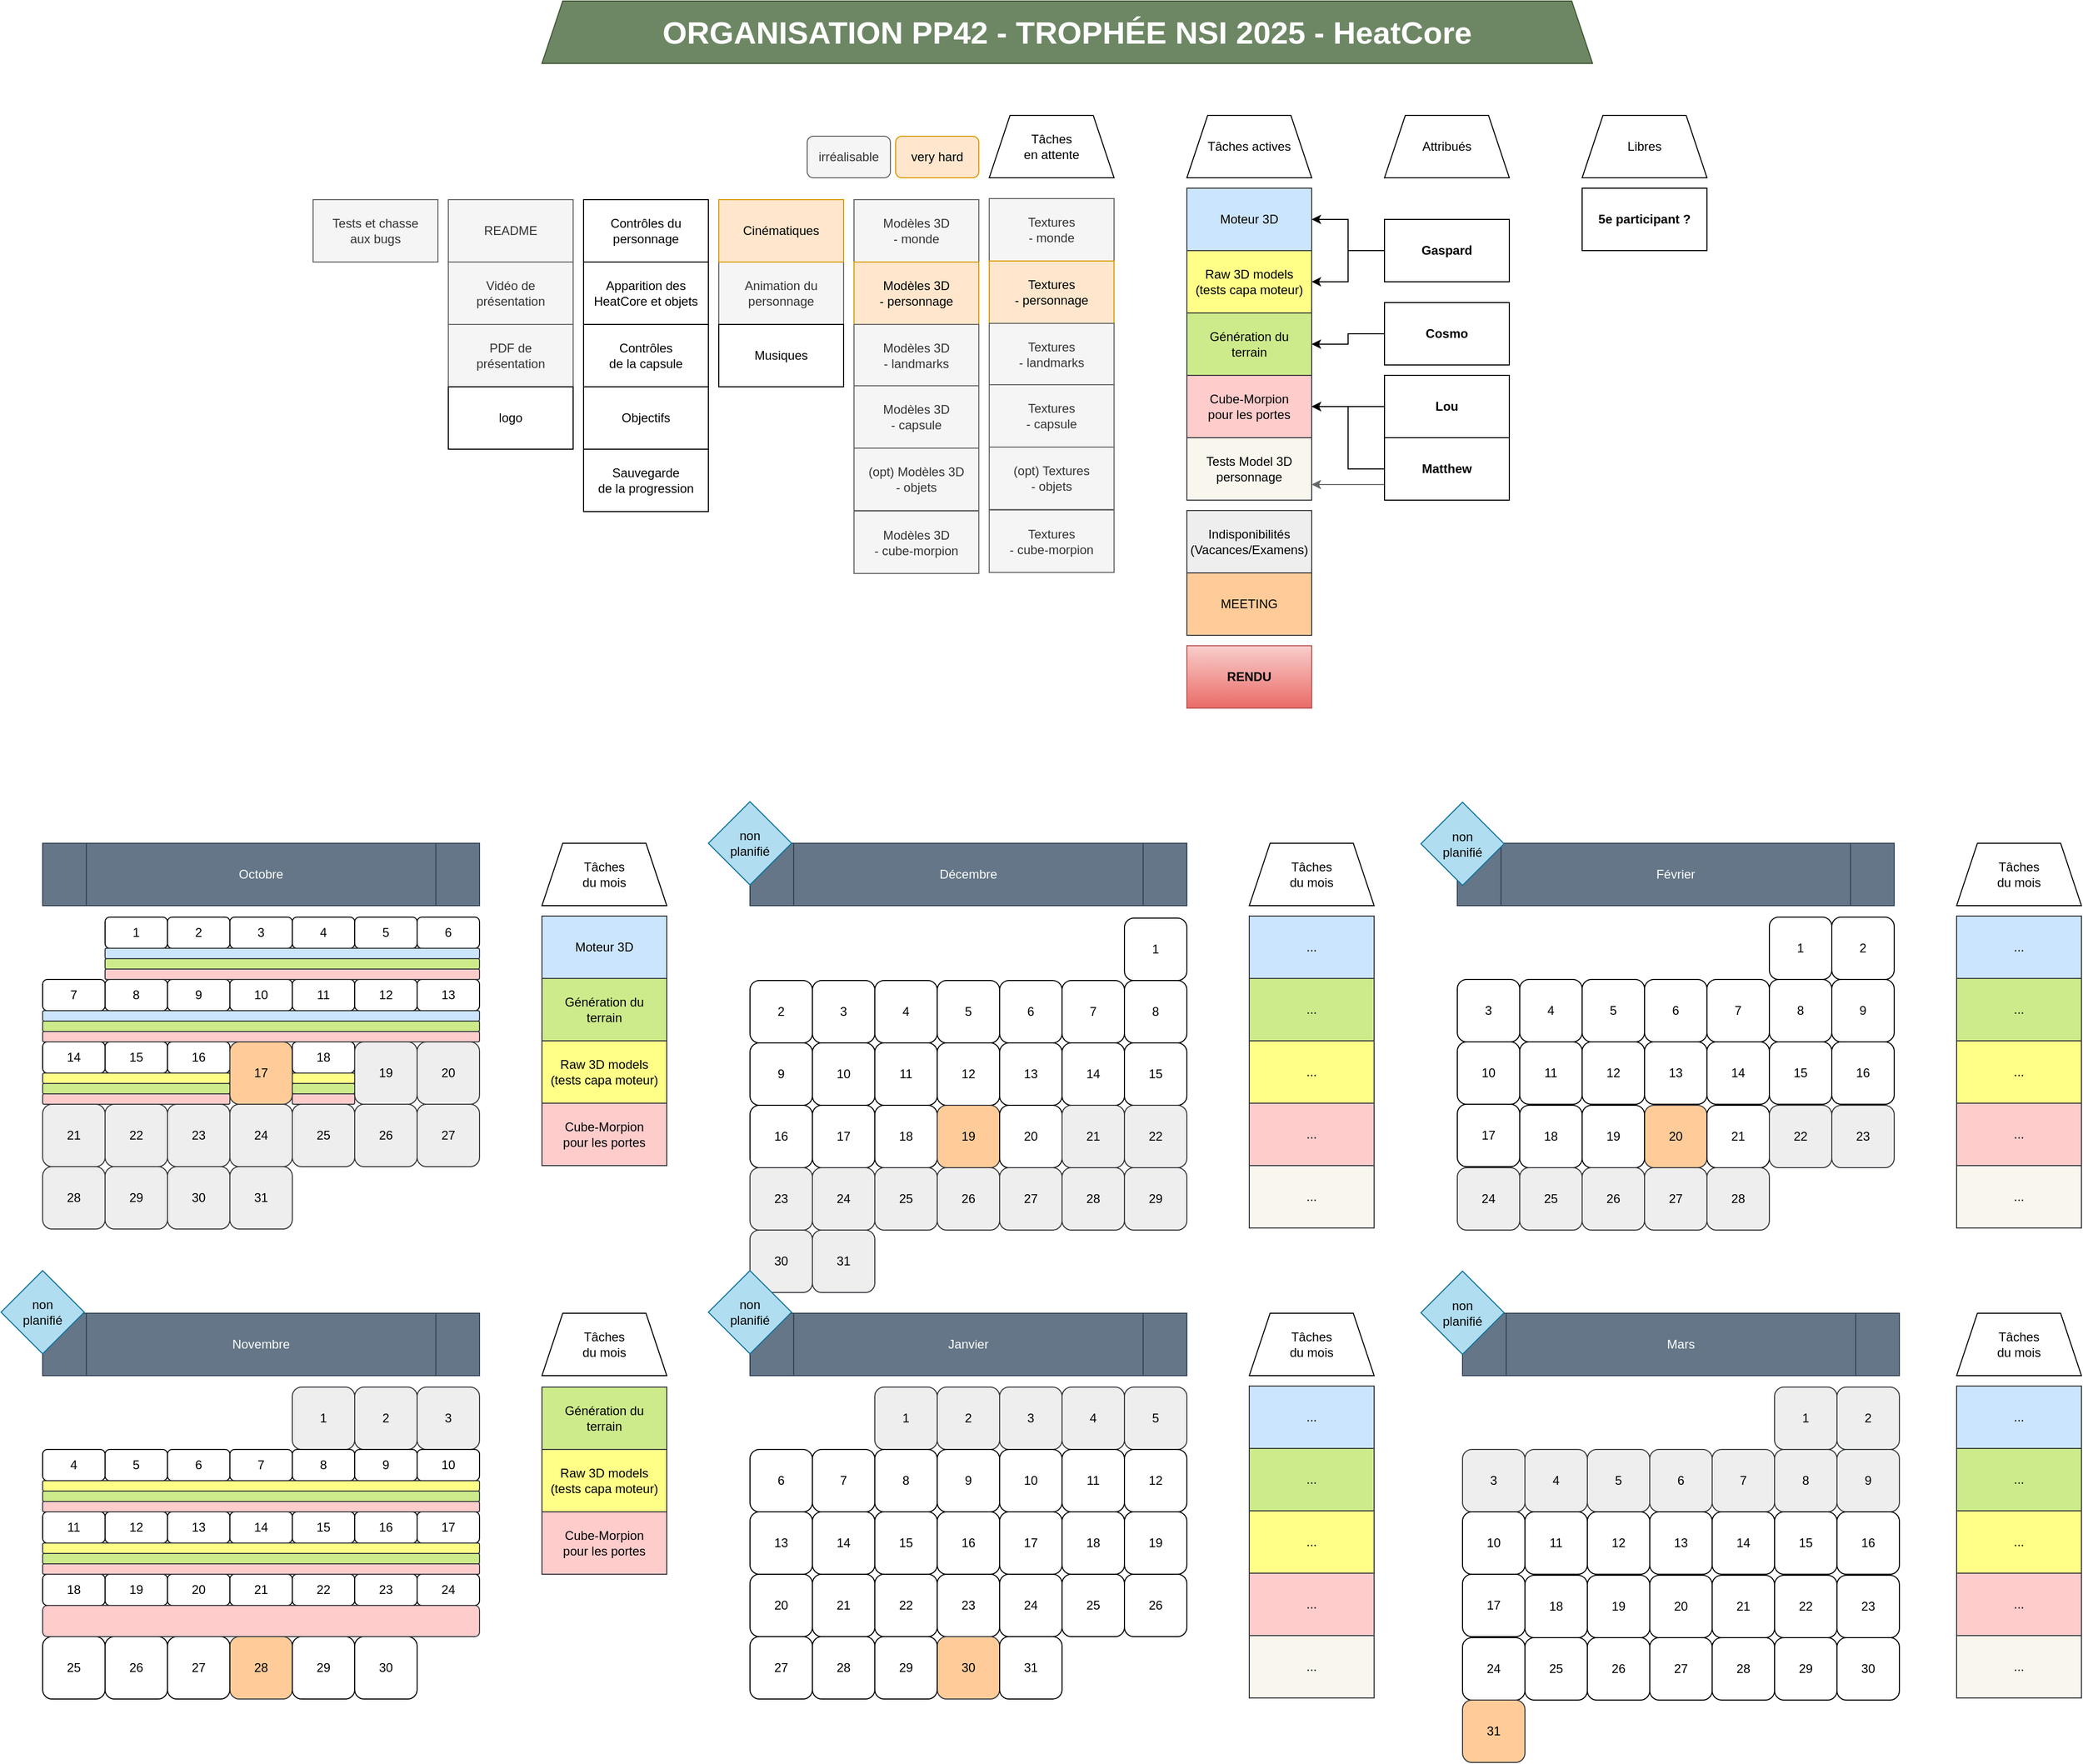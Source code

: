 <mxfile version="24.7.13">
  <diagram name="Page-1" id="mYtHZm-6skqfJzeirlGa">
    <mxGraphModel dx="1147" dy="2803" grid="1" gridSize="10" guides="1" tooltips="1" connect="1" arrows="1" fold="1" page="1" pageScale="1" pageWidth="850" pageHeight="1100" math="0" shadow="0">
      <root>
        <mxCell id="0" />
        <mxCell id="1" parent="0" />
        <mxCell id="jyqEJ0qr-PdA9ATOnDI3-1" value="1" style="rounded=1;whiteSpace=wrap;html=1;" parent="1" vertex="1">
          <mxGeometry x="700" y="-309" width="60" height="30" as="geometry" />
        </mxCell>
        <mxCell id="jyqEJ0qr-PdA9ATOnDI3-2" value="Octobre" style="shape=process;whiteSpace=wrap;html=1;backgroundOutline=1;fillColor=#647687;fontColor=#ffffff;strokeColor=#314354;" parent="1" vertex="1">
          <mxGeometry x="640" y="-380" width="420" height="60" as="geometry" />
        </mxCell>
        <mxCell id="jyqEJ0qr-PdA9ATOnDI3-9" value="2" style="rounded=1;whiteSpace=wrap;html=1;" parent="1" vertex="1">
          <mxGeometry x="760" y="-309" width="60" height="30" as="geometry" />
        </mxCell>
        <mxCell id="jyqEJ0qr-PdA9ATOnDI3-10" value="3" style="rounded=1;whiteSpace=wrap;html=1;" parent="1" vertex="1">
          <mxGeometry x="820" y="-309" width="60" height="30" as="geometry" />
        </mxCell>
        <mxCell id="jyqEJ0qr-PdA9ATOnDI3-11" value="4" style="rounded=1;whiteSpace=wrap;html=1;" parent="1" vertex="1">
          <mxGeometry x="880" y="-309" width="60" height="30" as="geometry" />
        </mxCell>
        <mxCell id="jyqEJ0qr-PdA9ATOnDI3-12" value="5" style="rounded=1;whiteSpace=wrap;html=1;" parent="1" vertex="1">
          <mxGeometry x="940" y="-309" width="60" height="30" as="geometry" />
        </mxCell>
        <mxCell id="jyqEJ0qr-PdA9ATOnDI3-13" value="6" style="rounded=1;whiteSpace=wrap;html=1;" parent="1" vertex="1">
          <mxGeometry x="1000" y="-309" width="60" height="30" as="geometry" />
        </mxCell>
        <mxCell id="jyqEJ0qr-PdA9ATOnDI3-14" value="8" style="rounded=1;whiteSpace=wrap;html=1;" parent="1" vertex="1">
          <mxGeometry x="700" y="-249" width="60" height="30" as="geometry" />
        </mxCell>
        <mxCell id="jyqEJ0qr-PdA9ATOnDI3-15" value="9" style="rounded=1;whiteSpace=wrap;html=1;" parent="1" vertex="1">
          <mxGeometry x="760" y="-249" width="60" height="30" as="geometry" />
        </mxCell>
        <mxCell id="jyqEJ0qr-PdA9ATOnDI3-16" value="10" style="rounded=1;whiteSpace=wrap;html=1;" parent="1" vertex="1">
          <mxGeometry x="820" y="-249" width="60" height="30" as="geometry" />
        </mxCell>
        <mxCell id="jyqEJ0qr-PdA9ATOnDI3-17" value="11" style="rounded=1;whiteSpace=wrap;html=1;" parent="1" vertex="1">
          <mxGeometry x="880" y="-249" width="60" height="30" as="geometry" />
        </mxCell>
        <mxCell id="jyqEJ0qr-PdA9ATOnDI3-18" value="12" style="rounded=1;whiteSpace=wrap;html=1;" parent="1" vertex="1">
          <mxGeometry x="940" y="-249" width="60" height="30" as="geometry" />
        </mxCell>
        <mxCell id="jyqEJ0qr-PdA9ATOnDI3-19" value="13" style="rounded=1;whiteSpace=wrap;html=1;" parent="1" vertex="1">
          <mxGeometry x="1000" y="-249" width="60" height="30" as="geometry" />
        </mxCell>
        <mxCell id="jyqEJ0qr-PdA9ATOnDI3-20" value="16" style="rounded=1;whiteSpace=wrap;html=1;" parent="1" vertex="1">
          <mxGeometry x="760" y="-189" width="60" height="30" as="geometry" />
        </mxCell>
        <mxCell id="jyqEJ0qr-PdA9ATOnDI3-21" value="17" style="rounded=1;whiteSpace=wrap;html=1;fillColor=#ffcc99;strokeColor=#36393d;" parent="1" vertex="1">
          <mxGeometry x="820" y="-189" width="60" height="60" as="geometry" />
        </mxCell>
        <mxCell id="jyqEJ0qr-PdA9ATOnDI3-22" value="18" style="rounded=1;whiteSpace=wrap;html=1;" parent="1" vertex="1">
          <mxGeometry x="880" y="-189" width="60" height="30" as="geometry" />
        </mxCell>
        <mxCell id="jyqEJ0qr-PdA9ATOnDI3-23" value="7" style="rounded=1;whiteSpace=wrap;html=1;" parent="1" vertex="1">
          <mxGeometry x="640" y="-249" width="60" height="30" as="geometry" />
        </mxCell>
        <mxCell id="jyqEJ0qr-PdA9ATOnDI3-24" value="19" style="rounded=1;whiteSpace=wrap;html=1;fillColor=#eeeeee;strokeColor=#36393d;" parent="1" vertex="1">
          <mxGeometry x="940" y="-189" width="60" height="60" as="geometry" />
        </mxCell>
        <mxCell id="jyqEJ0qr-PdA9ATOnDI3-25" value="20" style="rounded=1;whiteSpace=wrap;html=1;fillColor=#eeeeee;strokeColor=#36393d;" parent="1" vertex="1">
          <mxGeometry x="1000" y="-189" width="60" height="60" as="geometry" />
        </mxCell>
        <mxCell id="jyqEJ0qr-PdA9ATOnDI3-26" value="14" style="rounded=1;whiteSpace=wrap;html=1;" parent="1" vertex="1">
          <mxGeometry x="640" y="-189" width="60" height="30" as="geometry" />
        </mxCell>
        <mxCell id="jyqEJ0qr-PdA9ATOnDI3-27" value="15" style="rounded=1;whiteSpace=wrap;html=1;" parent="1" vertex="1">
          <mxGeometry x="700" y="-189" width="60" height="30" as="geometry" />
        </mxCell>
        <mxCell id="jyqEJ0qr-PdA9ATOnDI3-29" value="23" style="rounded=1;whiteSpace=wrap;html=1;fillColor=#eeeeee;strokeColor=#36393d;" parent="1" vertex="1">
          <mxGeometry x="760" y="-129" width="60" height="60" as="geometry" />
        </mxCell>
        <mxCell id="jyqEJ0qr-PdA9ATOnDI3-30" value="24" style="rounded=1;whiteSpace=wrap;html=1;fillColor=#eeeeee;strokeColor=#36393d;" parent="1" vertex="1">
          <mxGeometry x="820" y="-129" width="60" height="60" as="geometry" />
        </mxCell>
        <mxCell id="jyqEJ0qr-PdA9ATOnDI3-31" value="25" style="rounded=1;whiteSpace=wrap;html=1;fillColor=#eeeeee;strokeColor=#36393d;" parent="1" vertex="1">
          <mxGeometry x="880" y="-129" width="60" height="60" as="geometry" />
        </mxCell>
        <mxCell id="jyqEJ0qr-PdA9ATOnDI3-32" value="26" style="rounded=1;whiteSpace=wrap;html=1;fillColor=#eeeeee;strokeColor=#36393d;" parent="1" vertex="1">
          <mxGeometry x="940" y="-129" width="60" height="60" as="geometry" />
        </mxCell>
        <mxCell id="jyqEJ0qr-PdA9ATOnDI3-33" value="27" style="rounded=1;whiteSpace=wrap;html=1;fillColor=#eeeeee;strokeColor=#36393d;" parent="1" vertex="1">
          <mxGeometry x="1000" y="-129" width="60" height="60" as="geometry" />
        </mxCell>
        <mxCell id="jyqEJ0qr-PdA9ATOnDI3-34" value="21" style="rounded=1;whiteSpace=wrap;html=1;fillColor=#eeeeee;strokeColor=#36393d;" parent="1" vertex="1">
          <mxGeometry x="640" y="-129" width="60" height="60" as="geometry" />
        </mxCell>
        <mxCell id="jyqEJ0qr-PdA9ATOnDI3-35" value="22" style="rounded=1;whiteSpace=wrap;html=1;fillColor=#eeeeee;strokeColor=#36393d;" parent="1" vertex="1">
          <mxGeometry x="700" y="-129" width="60" height="60" as="geometry" />
        </mxCell>
        <mxCell id="jyqEJ0qr-PdA9ATOnDI3-36" value="30" style="rounded=1;whiteSpace=wrap;html=1;fillColor=#eeeeee;strokeColor=#36393d;" parent="1" vertex="1">
          <mxGeometry x="760" y="-69" width="60" height="60" as="geometry" />
        </mxCell>
        <mxCell id="jyqEJ0qr-PdA9ATOnDI3-37" value="31" style="rounded=1;whiteSpace=wrap;html=1;fillColor=#eeeeee;strokeColor=#36393d;" parent="1" vertex="1">
          <mxGeometry x="820" y="-69" width="60" height="60" as="geometry" />
        </mxCell>
        <mxCell id="jyqEJ0qr-PdA9ATOnDI3-38" value="1" style="rounded=1;whiteSpace=wrap;html=1;fillColor=#eeeeee;strokeColor=#36393d;" parent="1" vertex="1">
          <mxGeometry x="880" y="143" width="60" height="60" as="geometry" />
        </mxCell>
        <mxCell id="jyqEJ0qr-PdA9ATOnDI3-39" value="2" style="rounded=1;whiteSpace=wrap;html=1;fillColor=#eeeeee;strokeColor=#36393d;" parent="1" vertex="1">
          <mxGeometry x="940" y="143" width="60" height="60" as="geometry" />
        </mxCell>
        <mxCell id="jyqEJ0qr-PdA9ATOnDI3-40" value="3" style="rounded=1;whiteSpace=wrap;html=1;fillColor=#eeeeee;strokeColor=#36393d;" parent="1" vertex="1">
          <mxGeometry x="1000" y="143" width="60" height="60" as="geometry" />
        </mxCell>
        <mxCell id="jyqEJ0qr-PdA9ATOnDI3-41" value="28" style="rounded=1;whiteSpace=wrap;html=1;fillColor=#eeeeee;strokeColor=#36393d;" parent="1" vertex="1">
          <mxGeometry x="640" y="-69" width="60" height="60" as="geometry" />
        </mxCell>
        <mxCell id="jyqEJ0qr-PdA9ATOnDI3-42" value="29" style="rounded=1;whiteSpace=wrap;html=1;fillColor=#eeeeee;strokeColor=#36393d;" parent="1" vertex="1">
          <mxGeometry x="700" y="-69" width="60" height="60" as="geometry" />
        </mxCell>
        <mxCell id="jyqEJ0qr-PdA9ATOnDI3-43" value="Novembre" style="shape=process;whiteSpace=wrap;html=1;backgroundOutline=1;fillColor=#647687;strokeColor=#314354;fontColor=#ffffff;" parent="1" vertex="1">
          <mxGeometry x="640" y="72" width="420" height="60" as="geometry" />
        </mxCell>
        <mxCell id="jyqEJ0qr-PdA9ATOnDI3-44" value="5" style="rounded=1;whiteSpace=wrap;html=1;" parent="1" vertex="1">
          <mxGeometry x="700" y="203" width="60" height="30" as="geometry" />
        </mxCell>
        <mxCell id="jyqEJ0qr-PdA9ATOnDI3-45" value="6" style="rounded=1;whiteSpace=wrap;html=1;" parent="1" vertex="1">
          <mxGeometry x="760" y="203" width="60" height="30" as="geometry" />
        </mxCell>
        <mxCell id="jyqEJ0qr-PdA9ATOnDI3-46" value="7" style="rounded=1;whiteSpace=wrap;html=1;" parent="1" vertex="1">
          <mxGeometry x="820" y="203" width="60" height="30" as="geometry" />
        </mxCell>
        <mxCell id="jyqEJ0qr-PdA9ATOnDI3-47" value="8" style="rounded=1;whiteSpace=wrap;html=1;" parent="1" vertex="1">
          <mxGeometry x="880" y="203" width="60" height="30" as="geometry" />
        </mxCell>
        <mxCell id="jyqEJ0qr-PdA9ATOnDI3-48" value="9" style="rounded=1;whiteSpace=wrap;html=1;" parent="1" vertex="1">
          <mxGeometry x="940" y="203" width="60" height="30" as="geometry" />
        </mxCell>
        <mxCell id="jyqEJ0qr-PdA9ATOnDI3-49" value="10" style="rounded=1;whiteSpace=wrap;html=1;" parent="1" vertex="1">
          <mxGeometry x="1000" y="203" width="60" height="30" as="geometry" />
        </mxCell>
        <mxCell id="jyqEJ0qr-PdA9ATOnDI3-50" value="13" style="rounded=1;whiteSpace=wrap;html=1;" parent="1" vertex="1">
          <mxGeometry x="760" y="263" width="60" height="30" as="geometry" />
        </mxCell>
        <mxCell id="jyqEJ0qr-PdA9ATOnDI3-51" value="14" style="rounded=1;whiteSpace=wrap;html=1;" parent="1" vertex="1">
          <mxGeometry x="820" y="263" width="60" height="30" as="geometry" />
        </mxCell>
        <mxCell id="jyqEJ0qr-PdA9ATOnDI3-52" value="15" style="rounded=1;whiteSpace=wrap;html=1;" parent="1" vertex="1">
          <mxGeometry x="880" y="263" width="60" height="30" as="geometry" />
        </mxCell>
        <mxCell id="jyqEJ0qr-PdA9ATOnDI3-53" value="4" style="rounded=1;whiteSpace=wrap;html=1;" parent="1" vertex="1">
          <mxGeometry x="640" y="203" width="60" height="30" as="geometry" />
        </mxCell>
        <mxCell id="jyqEJ0qr-PdA9ATOnDI3-54" value="16" style="rounded=1;whiteSpace=wrap;html=1;" parent="1" vertex="1">
          <mxGeometry x="940" y="263" width="60" height="30" as="geometry" />
        </mxCell>
        <mxCell id="jyqEJ0qr-PdA9ATOnDI3-55" value="17" style="rounded=1;whiteSpace=wrap;html=1;" parent="1" vertex="1">
          <mxGeometry x="1000" y="263" width="60" height="30" as="geometry" />
        </mxCell>
        <mxCell id="jyqEJ0qr-PdA9ATOnDI3-56" value="11" style="rounded=1;whiteSpace=wrap;html=1;" parent="1" vertex="1">
          <mxGeometry x="640" y="263" width="60" height="30" as="geometry" />
        </mxCell>
        <mxCell id="jyqEJ0qr-PdA9ATOnDI3-57" value="12" style="rounded=1;whiteSpace=wrap;html=1;" parent="1" vertex="1">
          <mxGeometry x="700" y="263" width="60" height="30" as="geometry" />
        </mxCell>
        <mxCell id="jyqEJ0qr-PdA9ATOnDI3-58" value="20" style="rounded=1;whiteSpace=wrap;html=1;" parent="1" vertex="1">
          <mxGeometry x="760" y="323" width="60" height="30" as="geometry" />
        </mxCell>
        <mxCell id="jyqEJ0qr-PdA9ATOnDI3-59" value="21" style="rounded=1;whiteSpace=wrap;html=1;" parent="1" vertex="1">
          <mxGeometry x="820" y="323" width="60" height="30" as="geometry" />
        </mxCell>
        <mxCell id="jyqEJ0qr-PdA9ATOnDI3-60" value="22" style="rounded=1;whiteSpace=wrap;html=1;" parent="1" vertex="1">
          <mxGeometry x="880" y="323" width="60" height="30" as="geometry" />
        </mxCell>
        <mxCell id="jyqEJ0qr-PdA9ATOnDI3-61" value="23" style="rounded=1;whiteSpace=wrap;html=1;" parent="1" vertex="1">
          <mxGeometry x="940" y="323" width="60" height="30" as="geometry" />
        </mxCell>
        <mxCell id="jyqEJ0qr-PdA9ATOnDI3-62" value="24" style="rounded=1;whiteSpace=wrap;html=1;" parent="1" vertex="1">
          <mxGeometry x="1000" y="323" width="60" height="30" as="geometry" />
        </mxCell>
        <mxCell id="jyqEJ0qr-PdA9ATOnDI3-63" value="18" style="rounded=1;whiteSpace=wrap;html=1;" parent="1" vertex="1">
          <mxGeometry x="640" y="323" width="60" height="30" as="geometry" />
        </mxCell>
        <mxCell id="jyqEJ0qr-PdA9ATOnDI3-64" value="19" style="rounded=1;whiteSpace=wrap;html=1;" parent="1" vertex="1">
          <mxGeometry x="700" y="323" width="60" height="30" as="geometry" />
        </mxCell>
        <mxCell id="jyqEJ0qr-PdA9ATOnDI3-65" value="Moteur 3D" style="rounded=0;whiteSpace=wrap;html=1;fillColor=#cce5ff;strokeColor=#36393d;fontStyle=0" parent="1" vertex="1">
          <mxGeometry x="1740" y="-1010" width="120" height="60" as="geometry" />
        </mxCell>
        <mxCell id="jyqEJ0qr-PdA9ATOnDI3-66" value="&lt;div&gt;Génération du&lt;/div&gt;&lt;div&gt;terrain&lt;br&gt;&lt;/div&gt;" style="rounded=0;whiteSpace=wrap;html=1;fillColor=#cdeb8b;strokeColor=#36393d;fontStyle=0" parent="1" vertex="1">
          <mxGeometry x="1740" y="-890" width="120" height="60" as="geometry" />
        </mxCell>
        <mxCell id="jyqEJ0qr-PdA9ATOnDI3-67" value="&lt;div&gt;Raw 3D models&lt;/div&gt;(tests capa moteur)" style="rounded=0;whiteSpace=wrap;html=1;fillColor=#ffff88;strokeColor=#36393d;fontStyle=0" parent="1" vertex="1">
          <mxGeometry x="1740" y="-950" width="120" height="60" as="geometry" />
        </mxCell>
        <mxCell id="jyqEJ0qr-PdA9ATOnDI3-68" value="&lt;div&gt;Cube-Morpion&lt;/div&gt;&lt;div&gt;pour les portes&lt;br&gt;&lt;/div&gt;" style="rounded=0;whiteSpace=wrap;html=1;fillColor=#ffcccc;strokeColor=#36393d;fontStyle=0" parent="1" vertex="1">
          <mxGeometry x="1740" y="-830" width="120" height="60" as="geometry" />
        </mxCell>
        <mxCell id="jyqEJ0qr-PdA9ATOnDI3-69" value="&lt;div&gt;Tests Model 3D&lt;/div&gt;&lt;div&gt;personnage&lt;br&gt;&lt;/div&gt;" style="rounded=0;whiteSpace=wrap;html=1;fontStyle=0;fillColor=#f9f7ed;strokeColor=#36393d;" parent="1" vertex="1">
          <mxGeometry x="1740" y="-770" width="120" height="60" as="geometry" />
        </mxCell>
        <mxCell id="jyqEJ0qr-PdA9ATOnDI3-88" value="&lt;div&gt;Indisponibilités&lt;br&gt;&lt;/div&gt;&lt;div&gt;(Vacances/Examens)&lt;/div&gt;" style="rounded=0;whiteSpace=wrap;html=1;fillColor=#eeeeee;strokeColor=#36393d;" parent="1" vertex="1">
          <mxGeometry x="1740" y="-700" width="120" height="60" as="geometry" />
        </mxCell>
        <mxCell id="jyqEJ0qr-PdA9ATOnDI3-89" value="25" style="rounded=1;whiteSpace=wrap;html=1;" parent="1" vertex="1">
          <mxGeometry x="640" y="383" width="60" height="60" as="geometry" />
        </mxCell>
        <mxCell id="jyqEJ0qr-PdA9ATOnDI3-90" value="26" style="rounded=1;whiteSpace=wrap;html=1;" parent="1" vertex="1">
          <mxGeometry x="700" y="383" width="60" height="60" as="geometry" />
        </mxCell>
        <mxCell id="jyqEJ0qr-PdA9ATOnDI3-91" value="30" style="rounded=1;whiteSpace=wrap;html=1;" parent="1" vertex="1">
          <mxGeometry x="940" y="383" width="60" height="60" as="geometry" />
        </mxCell>
        <mxCell id="jyqEJ0qr-PdA9ATOnDI3-93" value="28" style="rounded=1;whiteSpace=wrap;html=1;fillColor=#ffcc99;strokeColor=#36393d;" parent="1" vertex="1">
          <mxGeometry x="820" y="383" width="60" height="60" as="geometry" />
        </mxCell>
        <mxCell id="jyqEJ0qr-PdA9ATOnDI3-94" value="29" style="rounded=1;whiteSpace=wrap;html=1;" parent="1" vertex="1">
          <mxGeometry x="880" y="383" width="60" height="60" as="geometry" />
        </mxCell>
        <mxCell id="jyqEJ0qr-PdA9ATOnDI3-95" value="27" style="rounded=1;whiteSpace=wrap;html=1;" parent="1" vertex="1">
          <mxGeometry x="760" y="383" width="60" height="60" as="geometry" />
        </mxCell>
        <mxCell id="jyqEJ0qr-PdA9ATOnDI3-96" value="MEETING" style="rounded=0;whiteSpace=wrap;html=1;fillColor=#ffcc99;strokeColor=#36393d;" parent="1" vertex="1">
          <mxGeometry x="1740" y="-640" width="120" height="60" as="geometry" />
        </mxCell>
        <mxCell id="jyqEJ0qr-PdA9ATOnDI3-97" value="Décembre" style="shape=process;whiteSpace=wrap;html=1;backgroundOutline=1;fillColor=#647687;strokeColor=#314354;fontColor=#ffffff;" parent="1" vertex="1">
          <mxGeometry x="1320" y="-380" width="420" height="60" as="geometry" />
        </mxCell>
        <mxCell id="jyqEJ0qr-PdA9ATOnDI3-98" value="Janvier" style="shape=process;whiteSpace=wrap;html=1;backgroundOutline=1;fillColor=#647687;strokeColor=#314354;fontColor=#ffffff;" parent="1" vertex="1">
          <mxGeometry x="1320" y="72" width="420" height="60" as="geometry" />
        </mxCell>
        <mxCell id="jyqEJ0qr-PdA9ATOnDI3-99" value="1" style="rounded=1;whiteSpace=wrap;html=1;" parent="1" vertex="1">
          <mxGeometry x="1680" y="-308" width="60" height="60" as="geometry" />
        </mxCell>
        <mxCell id="jyqEJ0qr-PdA9ATOnDI3-100" value="2" style="rounded=1;whiteSpace=wrap;html=1;" parent="1" vertex="1">
          <mxGeometry x="1320" y="-248" width="60" height="60" as="geometry" />
        </mxCell>
        <mxCell id="jyqEJ0qr-PdA9ATOnDI3-101" value="3" style="rounded=1;whiteSpace=wrap;html=1;" parent="1" vertex="1">
          <mxGeometry x="1380" y="-248" width="60" height="60" as="geometry" />
        </mxCell>
        <mxCell id="jyqEJ0qr-PdA9ATOnDI3-102" value="4" style="rounded=1;whiteSpace=wrap;html=1;" parent="1" vertex="1">
          <mxGeometry x="1440" y="-248" width="60" height="60" as="geometry" />
        </mxCell>
        <mxCell id="jyqEJ0qr-PdA9ATOnDI3-103" value="5" style="rounded=1;whiteSpace=wrap;html=1;" parent="1" vertex="1">
          <mxGeometry x="1500" y="-248" width="60" height="60" as="geometry" />
        </mxCell>
        <mxCell id="jyqEJ0qr-PdA9ATOnDI3-104" value="6" style="rounded=1;whiteSpace=wrap;html=1;" parent="1" vertex="1">
          <mxGeometry x="1560" y="-248" width="60" height="60" as="geometry" />
        </mxCell>
        <mxCell id="jyqEJ0qr-PdA9ATOnDI3-105" value="7" style="rounded=1;whiteSpace=wrap;html=1;" parent="1" vertex="1">
          <mxGeometry x="1620" y="-248" width="60" height="60" as="geometry" />
        </mxCell>
        <mxCell id="jyqEJ0qr-PdA9ATOnDI3-106" value="8" style="rounded=1;whiteSpace=wrap;html=1;" parent="1" vertex="1">
          <mxGeometry x="1680" y="-248" width="60" height="60" as="geometry" />
        </mxCell>
        <mxCell id="jyqEJ0qr-PdA9ATOnDI3-108" value="9" style="rounded=1;whiteSpace=wrap;html=1;" parent="1" vertex="1">
          <mxGeometry x="1320" y="-188" width="60" height="60" as="geometry" />
        </mxCell>
        <mxCell id="jyqEJ0qr-PdA9ATOnDI3-109" value="10" style="rounded=1;whiteSpace=wrap;html=1;" parent="1" vertex="1">
          <mxGeometry x="1380" y="-188" width="60" height="60" as="geometry" />
        </mxCell>
        <mxCell id="jyqEJ0qr-PdA9ATOnDI3-110" value="11" style="rounded=1;whiteSpace=wrap;html=1;" parent="1" vertex="1">
          <mxGeometry x="1440" y="-188" width="60" height="60" as="geometry" />
        </mxCell>
        <mxCell id="jyqEJ0qr-PdA9ATOnDI3-111" value="12" style="rounded=1;whiteSpace=wrap;html=1;" parent="1" vertex="1">
          <mxGeometry x="1500" y="-188" width="60" height="60" as="geometry" />
        </mxCell>
        <mxCell id="jyqEJ0qr-PdA9ATOnDI3-112" value="13" style="rounded=1;whiteSpace=wrap;html=1;" parent="1" vertex="1">
          <mxGeometry x="1560" y="-188" width="60" height="60" as="geometry" />
        </mxCell>
        <mxCell id="jyqEJ0qr-PdA9ATOnDI3-113" value="16" style="rounded=1;whiteSpace=wrap;html=1;" parent="1" vertex="1">
          <mxGeometry x="1320" y="-128" width="60" height="60" as="geometry" />
        </mxCell>
        <mxCell id="jyqEJ0qr-PdA9ATOnDI3-114" value="17" style="rounded=1;whiteSpace=wrap;html=1;" parent="1" vertex="1">
          <mxGeometry x="1380" y="-128" width="60" height="60" as="geometry" />
        </mxCell>
        <mxCell id="jyqEJ0qr-PdA9ATOnDI3-115" value="18" style="rounded=1;whiteSpace=wrap;html=1;" parent="1" vertex="1">
          <mxGeometry x="1440" y="-128" width="60" height="60" as="geometry" />
        </mxCell>
        <mxCell id="jyqEJ0qr-PdA9ATOnDI3-117" value="19" style="rounded=1;whiteSpace=wrap;html=1;fillColor=#ffcc99;strokeColor=#36393d;" parent="1" vertex="1">
          <mxGeometry x="1500" y="-128" width="60" height="60" as="geometry" />
        </mxCell>
        <mxCell id="jyqEJ0qr-PdA9ATOnDI3-118" value="20" style="rounded=1;whiteSpace=wrap;html=1;" parent="1" vertex="1">
          <mxGeometry x="1560" y="-128" width="60" height="60" as="geometry" />
        </mxCell>
        <mxCell id="jyqEJ0qr-PdA9ATOnDI3-119" value="14" style="rounded=1;whiteSpace=wrap;html=1;" parent="1" vertex="1">
          <mxGeometry x="1620" y="-188" width="60" height="60" as="geometry" />
        </mxCell>
        <mxCell id="jyqEJ0qr-PdA9ATOnDI3-120" value="15" style="rounded=1;whiteSpace=wrap;html=1;" parent="1" vertex="1">
          <mxGeometry x="1680" y="-188" width="60" height="60" as="geometry" />
        </mxCell>
        <mxCell id="jyqEJ0qr-PdA9ATOnDI3-121" value="23" style="rounded=1;whiteSpace=wrap;html=1;fillColor=#eeeeee;strokeColor=#36393d;" parent="1" vertex="1">
          <mxGeometry x="1320" y="-68" width="60" height="60" as="geometry" />
        </mxCell>
        <mxCell id="jyqEJ0qr-PdA9ATOnDI3-122" value="24" style="rounded=1;whiteSpace=wrap;html=1;fillColor=#eeeeee;strokeColor=#36393d;" parent="1" vertex="1">
          <mxGeometry x="1380" y="-68" width="60" height="60" as="geometry" />
        </mxCell>
        <mxCell id="jyqEJ0qr-PdA9ATOnDI3-123" value="25" style="rounded=1;whiteSpace=wrap;html=1;fillColor=#eeeeee;strokeColor=#36393d;" parent="1" vertex="1">
          <mxGeometry x="1440" y="-68" width="60" height="60" as="geometry" />
        </mxCell>
        <mxCell id="jyqEJ0qr-PdA9ATOnDI3-124" value="26" style="rounded=1;whiteSpace=wrap;html=1;fillColor=#eeeeee;strokeColor=#36393d;" parent="1" vertex="1">
          <mxGeometry x="1500" y="-68" width="60" height="60" as="geometry" />
        </mxCell>
        <mxCell id="jyqEJ0qr-PdA9ATOnDI3-125" value="27" style="rounded=1;whiteSpace=wrap;html=1;fillColor=#eeeeee;strokeColor=#36393d;" parent="1" vertex="1">
          <mxGeometry x="1560" y="-68" width="60" height="60" as="geometry" />
        </mxCell>
        <mxCell id="jyqEJ0qr-PdA9ATOnDI3-126" value="21" style="rounded=1;whiteSpace=wrap;html=1;fillColor=#eeeeee;strokeColor=#36393d;" parent="1" vertex="1">
          <mxGeometry x="1620" y="-128" width="60" height="60" as="geometry" />
        </mxCell>
        <mxCell id="jyqEJ0qr-PdA9ATOnDI3-127" value="22" style="rounded=1;whiteSpace=wrap;html=1;fillColor=#eeeeee;strokeColor=#36393d;" parent="1" vertex="1">
          <mxGeometry x="1680" y="-128" width="60" height="60" as="geometry" />
        </mxCell>
        <mxCell id="jyqEJ0qr-PdA9ATOnDI3-128" value="30" style="rounded=1;whiteSpace=wrap;html=1;fillColor=#eeeeee;strokeColor=#36393d;" parent="1" vertex="1">
          <mxGeometry x="1320" y="-8" width="60" height="60" as="geometry" />
        </mxCell>
        <mxCell id="jyqEJ0qr-PdA9ATOnDI3-129" value="31" style="rounded=1;whiteSpace=wrap;html=1;fillColor=#eeeeee;strokeColor=#36393d;" parent="1" vertex="1">
          <mxGeometry x="1380" y="-8" width="60" height="60" as="geometry" />
        </mxCell>
        <mxCell id="jyqEJ0qr-PdA9ATOnDI3-130" value="28" style="rounded=1;whiteSpace=wrap;html=1;fillColor=#eeeeee;strokeColor=#36393d;" parent="1" vertex="1">
          <mxGeometry x="1620" y="-68" width="60" height="60" as="geometry" />
        </mxCell>
        <mxCell id="jyqEJ0qr-PdA9ATOnDI3-131" value="29" style="rounded=1;whiteSpace=wrap;html=1;fillColor=#eeeeee;strokeColor=#36393d;" parent="1" vertex="1">
          <mxGeometry x="1680" y="-68" width="60" height="60" as="geometry" />
        </mxCell>
        <mxCell id="jyqEJ0qr-PdA9ATOnDI3-132" value="1" style="rounded=1;whiteSpace=wrap;html=1;fillColor=#eeeeee;strokeColor=#36393d;" parent="1" vertex="1">
          <mxGeometry x="1440" y="143" width="60" height="60" as="geometry" />
        </mxCell>
        <mxCell id="jyqEJ0qr-PdA9ATOnDI3-133" value="2" style="rounded=1;whiteSpace=wrap;html=1;fillColor=#eeeeee;strokeColor=#36393d;" parent="1" vertex="1">
          <mxGeometry x="1500" y="143" width="60" height="60" as="geometry" />
        </mxCell>
        <mxCell id="jyqEJ0qr-PdA9ATOnDI3-134" value="3" style="rounded=1;whiteSpace=wrap;html=1;fillColor=#eeeeee;strokeColor=#36393d;" parent="1" vertex="1">
          <mxGeometry x="1560" y="143" width="60" height="60" as="geometry" />
        </mxCell>
        <mxCell id="jyqEJ0qr-PdA9ATOnDI3-135" value="4" style="rounded=1;whiteSpace=wrap;html=1;fillColor=#eeeeee;strokeColor=#36393d;" parent="1" vertex="1">
          <mxGeometry x="1620" y="143" width="60" height="60" as="geometry" />
        </mxCell>
        <mxCell id="jyqEJ0qr-PdA9ATOnDI3-136" value="5" style="rounded=1;whiteSpace=wrap;html=1;fillColor=#eeeeee;strokeColor=#36393d;" parent="1" vertex="1">
          <mxGeometry x="1680" y="143" width="60" height="60" as="geometry" />
        </mxCell>
        <mxCell id="jyqEJ0qr-PdA9ATOnDI3-137" value="6" style="rounded=1;whiteSpace=wrap;html=1;" parent="1" vertex="1">
          <mxGeometry x="1320" y="203" width="60" height="60" as="geometry" />
        </mxCell>
        <mxCell id="jyqEJ0qr-PdA9ATOnDI3-138" value="8" style="rounded=1;whiteSpace=wrap;html=1;" parent="1" vertex="1">
          <mxGeometry x="1440" y="203" width="60" height="60" as="geometry" />
        </mxCell>
        <mxCell id="jyqEJ0qr-PdA9ATOnDI3-139" value="9" style="rounded=1;whiteSpace=wrap;html=1;" parent="1" vertex="1">
          <mxGeometry x="1500" y="203" width="60" height="60" as="geometry" />
        </mxCell>
        <mxCell id="jyqEJ0qr-PdA9ATOnDI3-140" value="10" style="rounded=1;whiteSpace=wrap;html=1;" parent="1" vertex="1">
          <mxGeometry x="1560" y="203" width="60" height="60" as="geometry" />
        </mxCell>
        <mxCell id="jyqEJ0qr-PdA9ATOnDI3-141" value="11" style="rounded=1;whiteSpace=wrap;html=1;" parent="1" vertex="1">
          <mxGeometry x="1620" y="203" width="60" height="60" as="geometry" />
        </mxCell>
        <mxCell id="jyqEJ0qr-PdA9ATOnDI3-142" value="12" style="rounded=1;whiteSpace=wrap;html=1;" parent="1" vertex="1">
          <mxGeometry x="1680" y="203" width="60" height="60" as="geometry" />
        </mxCell>
        <mxCell id="jyqEJ0qr-PdA9ATOnDI3-143" value="13" style="rounded=1;whiteSpace=wrap;html=1;" parent="1" vertex="1">
          <mxGeometry x="1320" y="263" width="60" height="60" as="geometry" />
        </mxCell>
        <mxCell id="jyqEJ0qr-PdA9ATOnDI3-144" value="16" style="rounded=1;whiteSpace=wrap;html=1;" parent="1" vertex="1">
          <mxGeometry x="1500" y="263" width="60" height="60" as="geometry" />
        </mxCell>
        <mxCell id="jyqEJ0qr-PdA9ATOnDI3-145" value="17" style="rounded=1;whiteSpace=wrap;html=1;" parent="1" vertex="1">
          <mxGeometry x="1560" y="263" width="60" height="60" as="geometry" />
        </mxCell>
        <mxCell id="jyqEJ0qr-PdA9ATOnDI3-146" value="18" style="rounded=1;whiteSpace=wrap;html=1;" parent="1" vertex="1">
          <mxGeometry x="1620" y="263" width="60" height="60" as="geometry" />
        </mxCell>
        <mxCell id="jyqEJ0qr-PdA9ATOnDI3-147" value="7" style="rounded=1;whiteSpace=wrap;html=1;" parent="1" vertex="1">
          <mxGeometry x="1380" y="203" width="60" height="60" as="geometry" />
        </mxCell>
        <mxCell id="jyqEJ0qr-PdA9ATOnDI3-148" value="19" style="rounded=1;whiteSpace=wrap;html=1;" parent="1" vertex="1">
          <mxGeometry x="1680" y="263" width="60" height="60" as="geometry" />
        </mxCell>
        <mxCell id="jyqEJ0qr-PdA9ATOnDI3-149" value="20" style="rounded=1;whiteSpace=wrap;html=1;" parent="1" vertex="1">
          <mxGeometry x="1320" y="323" width="60" height="60" as="geometry" />
        </mxCell>
        <mxCell id="jyqEJ0qr-PdA9ATOnDI3-150" value="14" style="rounded=1;whiteSpace=wrap;html=1;" parent="1" vertex="1">
          <mxGeometry x="1380" y="263" width="60" height="60" as="geometry" />
        </mxCell>
        <mxCell id="jyqEJ0qr-PdA9ATOnDI3-151" value="15" style="rounded=1;whiteSpace=wrap;html=1;" parent="1" vertex="1">
          <mxGeometry x="1440" y="263" width="60" height="60" as="geometry" />
        </mxCell>
        <mxCell id="jyqEJ0qr-PdA9ATOnDI3-152" value="23" style="rounded=1;whiteSpace=wrap;html=1;" parent="1" vertex="1">
          <mxGeometry x="1500" y="323" width="60" height="60" as="geometry" />
        </mxCell>
        <mxCell id="jyqEJ0qr-PdA9ATOnDI3-153" value="24" style="rounded=1;whiteSpace=wrap;html=1;" parent="1" vertex="1">
          <mxGeometry x="1560" y="323" width="60" height="60" as="geometry" />
        </mxCell>
        <mxCell id="jyqEJ0qr-PdA9ATOnDI3-154" value="25" style="rounded=1;whiteSpace=wrap;html=1;" parent="1" vertex="1">
          <mxGeometry x="1620" y="323" width="60" height="60" as="geometry" />
        </mxCell>
        <mxCell id="jyqEJ0qr-PdA9ATOnDI3-155" value="26" style="rounded=1;whiteSpace=wrap;html=1;" parent="1" vertex="1">
          <mxGeometry x="1680" y="323" width="60" height="60" as="geometry" />
        </mxCell>
        <mxCell id="jyqEJ0qr-PdA9ATOnDI3-156" value="27" style="rounded=1;whiteSpace=wrap;html=1;" parent="1" vertex="1">
          <mxGeometry x="1320" y="383" width="60" height="60" as="geometry" />
        </mxCell>
        <mxCell id="jyqEJ0qr-PdA9ATOnDI3-157" value="21" style="rounded=1;whiteSpace=wrap;html=1;" parent="1" vertex="1">
          <mxGeometry x="1380" y="323" width="60" height="60" as="geometry" />
        </mxCell>
        <mxCell id="jyqEJ0qr-PdA9ATOnDI3-158" value="22" style="rounded=1;whiteSpace=wrap;html=1;" parent="1" vertex="1">
          <mxGeometry x="1440" y="323" width="60" height="60" as="geometry" />
        </mxCell>
        <mxCell id="jyqEJ0qr-PdA9ATOnDI3-159" value="30" style="rounded=1;whiteSpace=wrap;html=1;fillColor=#ffcc99;strokeColor=#36393d;" parent="1" vertex="1">
          <mxGeometry x="1500" y="383" width="60" height="60" as="geometry" />
        </mxCell>
        <mxCell id="jyqEJ0qr-PdA9ATOnDI3-160" value="31" style="rounded=1;whiteSpace=wrap;html=1;" parent="1" vertex="1">
          <mxGeometry x="1560" y="383" width="60" height="60" as="geometry" />
        </mxCell>
        <mxCell id="jyqEJ0qr-PdA9ATOnDI3-161" value="28" style="rounded=1;whiteSpace=wrap;html=1;" parent="1" vertex="1">
          <mxGeometry x="1380" y="383" width="60" height="60" as="geometry" />
        </mxCell>
        <mxCell id="jyqEJ0qr-PdA9ATOnDI3-162" value="29" style="rounded=1;whiteSpace=wrap;html=1;" parent="1" vertex="1">
          <mxGeometry x="1440" y="383" width="60" height="60" as="geometry" />
        </mxCell>
        <mxCell id="jyqEJ0qr-PdA9ATOnDI3-237" style="edgeStyle=orthogonalEdgeStyle;rounded=0;orthogonalLoop=1;jettySize=auto;html=1;entryX=1;entryY=0.5;entryDx=0;entryDy=0;" parent="1" source="jyqEJ0qr-PdA9ATOnDI3-164" target="jyqEJ0qr-PdA9ATOnDI3-66" edge="1">
          <mxGeometry relative="1" as="geometry" />
        </mxCell>
        <mxCell id="jyqEJ0qr-PdA9ATOnDI3-164" value="Cosmo" style="rounded=0;whiteSpace=wrap;html=1;fontStyle=1" parent="1" vertex="1">
          <mxGeometry x="1930" y="-900" width="120" height="60" as="geometry" />
        </mxCell>
        <mxCell id="jyqEJ0qr-PdA9ATOnDI3-169" value="" style="edgeStyle=orthogonalEdgeStyle;rounded=0;orthogonalLoop=1;jettySize=auto;html=1;" parent="1" source="jyqEJ0qr-PdA9ATOnDI3-165" target="jyqEJ0qr-PdA9ATOnDI3-65" edge="1">
          <mxGeometry relative="1" as="geometry" />
        </mxCell>
        <mxCell id="HmtH44mMOcLNcZPi784R-3" style="edgeStyle=orthogonalEdgeStyle;rounded=0;orthogonalLoop=1;jettySize=auto;html=1;entryX=1;entryY=0.5;entryDx=0;entryDy=0;" parent="1" source="jyqEJ0qr-PdA9ATOnDI3-165" target="jyqEJ0qr-PdA9ATOnDI3-67" edge="1">
          <mxGeometry relative="1" as="geometry" />
        </mxCell>
        <mxCell id="jyqEJ0qr-PdA9ATOnDI3-165" value="Gaspard" style="rounded=0;whiteSpace=wrap;html=1;fontStyle=1" parent="1" vertex="1">
          <mxGeometry x="1930" y="-980" width="120" height="60" as="geometry" />
        </mxCell>
        <mxCell id="HmtH44mMOcLNcZPi784R-22" style="edgeStyle=orthogonalEdgeStyle;rounded=0;orthogonalLoop=1;jettySize=auto;html=1;entryX=1;entryY=0.5;entryDx=0;entryDy=0;" parent="1" source="jyqEJ0qr-PdA9ATOnDI3-166" target="jyqEJ0qr-PdA9ATOnDI3-68" edge="1">
          <mxGeometry relative="1" as="geometry">
            <mxPoint x="1860" y="-740" as="targetPoint" />
          </mxGeometry>
        </mxCell>
        <mxCell id="jyqEJ0qr-PdA9ATOnDI3-166" value="&lt;b&gt;Lou&lt;/b&gt;" style="rounded=0;whiteSpace=wrap;html=1;" parent="1" vertex="1">
          <mxGeometry x="1930" y="-830" width="120" height="60" as="geometry" />
        </mxCell>
        <mxCell id="HmtH44mMOcLNcZPi784R-21" style="edgeStyle=orthogonalEdgeStyle;rounded=0;orthogonalLoop=1;jettySize=auto;html=1;entryX=1;entryY=0.5;entryDx=0;entryDy=0;" parent="1" source="jyqEJ0qr-PdA9ATOnDI3-167" target="jyqEJ0qr-PdA9ATOnDI3-68" edge="1">
          <mxGeometry relative="1" as="geometry" />
        </mxCell>
        <mxCell id="my80pRcHLwecYGXLhU4Q-6" style="edgeStyle=orthogonalEdgeStyle;rounded=0;orthogonalLoop=1;jettySize=auto;html=1;exitX=0;exitY=0.75;exitDx=0;exitDy=0;entryX=1;entryY=0.75;entryDx=0;entryDy=0;fillColor=#f5f5f5;strokeColor=#666666;" edge="1" parent="1" source="jyqEJ0qr-PdA9ATOnDI3-167" target="jyqEJ0qr-PdA9ATOnDI3-69">
          <mxGeometry relative="1" as="geometry" />
        </mxCell>
        <mxCell id="jyqEJ0qr-PdA9ATOnDI3-167" value="&lt;b&gt;Matthew&lt;/b&gt;" style="rounded=0;whiteSpace=wrap;html=1;" parent="1" vertex="1">
          <mxGeometry x="1930" y="-770" width="120" height="60" as="geometry" />
        </mxCell>
        <mxCell id="jyqEJ0qr-PdA9ATOnDI3-168" value="5e participant ?" style="rounded=0;whiteSpace=wrap;html=1;fontStyle=1;" parent="1" vertex="1">
          <mxGeometry x="2120" y="-1010" width="120" height="60" as="geometry" />
        </mxCell>
        <mxCell id="jyqEJ0qr-PdA9ATOnDI3-170" value="&lt;div&gt;Tâches actives&lt;/div&gt;" style="shape=trapezoid;perimeter=trapezoidPerimeter;whiteSpace=wrap;html=1;fixedSize=1;" parent="1" vertex="1">
          <mxGeometry x="1740" y="-1080" width="120" height="60" as="geometry" />
        </mxCell>
        <mxCell id="jyqEJ0qr-PdA9ATOnDI3-171" value="Attribués" style="shape=trapezoid;perimeter=trapezoidPerimeter;whiteSpace=wrap;html=1;fixedSize=1;" parent="1" vertex="1">
          <mxGeometry x="1930" y="-1080" width="120" height="60" as="geometry" />
        </mxCell>
        <mxCell id="jyqEJ0qr-PdA9ATOnDI3-172" value="Libres" style="shape=trapezoid;perimeter=trapezoidPerimeter;whiteSpace=wrap;html=1;fixedSize=1;" parent="1" vertex="1">
          <mxGeometry x="2120" y="-1080" width="120" height="60" as="geometry" />
        </mxCell>
        <mxCell id="jyqEJ0qr-PdA9ATOnDI3-173" value="1" style="rounded=1;whiteSpace=wrap;html=1;" parent="1" vertex="1">
          <mxGeometry x="2300" y="-309" width="60" height="60" as="geometry" />
        </mxCell>
        <mxCell id="jyqEJ0qr-PdA9ATOnDI3-174" value="2" style="rounded=1;whiteSpace=wrap;html=1;" parent="1" vertex="1">
          <mxGeometry x="2360" y="-309" width="60" height="60" as="geometry" />
        </mxCell>
        <mxCell id="jyqEJ0qr-PdA9ATOnDI3-175" value="3" style="rounded=1;whiteSpace=wrap;html=1;" parent="1" vertex="1">
          <mxGeometry x="2000" y="-249" width="60" height="60" as="geometry" />
        </mxCell>
        <mxCell id="jyqEJ0qr-PdA9ATOnDI3-176" value="Février" style="shape=process;whiteSpace=wrap;html=1;backgroundOutline=1;fillColor=#647687;strokeColor=#314354;fontColor=#ffffff;" parent="1" vertex="1">
          <mxGeometry x="2000" y="-380" width="420" height="60" as="geometry" />
        </mxCell>
        <mxCell id="jyqEJ0qr-PdA9ATOnDI3-177" value="5" style="rounded=1;whiteSpace=wrap;html=1;" parent="1" vertex="1">
          <mxGeometry x="2120" y="-249" width="60" height="60" as="geometry" />
        </mxCell>
        <mxCell id="jyqEJ0qr-PdA9ATOnDI3-178" value="6" style="rounded=1;whiteSpace=wrap;html=1;" parent="1" vertex="1">
          <mxGeometry x="2180" y="-249" width="60" height="60" as="geometry" />
        </mxCell>
        <mxCell id="jyqEJ0qr-PdA9ATOnDI3-179" value="7" style="rounded=1;whiteSpace=wrap;html=1;" parent="1" vertex="1">
          <mxGeometry x="2240" y="-249" width="60" height="60" as="geometry" />
        </mxCell>
        <mxCell id="jyqEJ0qr-PdA9ATOnDI3-180" value="8" style="rounded=1;whiteSpace=wrap;html=1;" parent="1" vertex="1">
          <mxGeometry x="2300" y="-249" width="60" height="60" as="geometry" />
        </mxCell>
        <mxCell id="jyqEJ0qr-PdA9ATOnDI3-181" value="9" style="rounded=1;whiteSpace=wrap;html=1;" parent="1" vertex="1">
          <mxGeometry x="2360" y="-249" width="60" height="60" as="geometry" />
        </mxCell>
        <mxCell id="jyqEJ0qr-PdA9ATOnDI3-182" value="10" style="rounded=1;whiteSpace=wrap;html=1;" parent="1" vertex="1">
          <mxGeometry x="2000" y="-189" width="60" height="60" as="geometry" />
        </mxCell>
        <mxCell id="jyqEJ0qr-PdA9ATOnDI3-183" value="13" style="rounded=1;whiteSpace=wrap;html=1;" parent="1" vertex="1">
          <mxGeometry x="2180" y="-189" width="60" height="60" as="geometry" />
        </mxCell>
        <mxCell id="jyqEJ0qr-PdA9ATOnDI3-184" value="14" style="rounded=1;whiteSpace=wrap;html=1;" parent="1" vertex="1">
          <mxGeometry x="2240" y="-189" width="60" height="60" as="geometry" />
        </mxCell>
        <mxCell id="jyqEJ0qr-PdA9ATOnDI3-185" value="15" style="rounded=1;whiteSpace=wrap;html=1;" parent="1" vertex="1">
          <mxGeometry x="2300" y="-189" width="60" height="60" as="geometry" />
        </mxCell>
        <mxCell id="jyqEJ0qr-PdA9ATOnDI3-186" value="4" style="rounded=1;whiteSpace=wrap;html=1;" parent="1" vertex="1">
          <mxGeometry x="2060" y="-249" width="60" height="60" as="geometry" />
        </mxCell>
        <mxCell id="jyqEJ0qr-PdA9ATOnDI3-187" value="16" style="rounded=1;whiteSpace=wrap;html=1;" parent="1" vertex="1">
          <mxGeometry x="2360" y="-189" width="60" height="60" as="geometry" />
        </mxCell>
        <mxCell id="jyqEJ0qr-PdA9ATOnDI3-188" value="17" style="rounded=1;whiteSpace=wrap;html=1;" parent="1" vertex="1">
          <mxGeometry x="2000" y="-129" width="60" height="60" as="geometry" />
        </mxCell>
        <mxCell id="jyqEJ0qr-PdA9ATOnDI3-189" value="11" style="rounded=1;whiteSpace=wrap;html=1;" parent="1" vertex="1">
          <mxGeometry x="2060" y="-189" width="60" height="60" as="geometry" />
        </mxCell>
        <mxCell id="jyqEJ0qr-PdA9ATOnDI3-190" value="12" style="rounded=1;whiteSpace=wrap;html=1;" parent="1" vertex="1">
          <mxGeometry x="2120" y="-189" width="60" height="60" as="geometry" />
        </mxCell>
        <mxCell id="jyqEJ0qr-PdA9ATOnDI3-191" value="20" style="rounded=1;whiteSpace=wrap;html=1;fillColor=#ffcc99;strokeColor=#36393d;" parent="1" vertex="1">
          <mxGeometry x="2180" y="-128" width="60" height="60" as="geometry" />
        </mxCell>
        <mxCell id="jyqEJ0qr-PdA9ATOnDI3-192" value="21" style="rounded=1;whiteSpace=wrap;html=1;" parent="1" vertex="1">
          <mxGeometry x="2240" y="-128" width="60" height="60" as="geometry" />
        </mxCell>
        <mxCell id="jyqEJ0qr-PdA9ATOnDI3-193" value="22" style="rounded=1;whiteSpace=wrap;html=1;fillColor=#eeeeee;strokeColor=#36393d;" parent="1" vertex="1">
          <mxGeometry x="2300" y="-128" width="60" height="60" as="geometry" />
        </mxCell>
        <mxCell id="jyqEJ0qr-PdA9ATOnDI3-194" value="23" style="rounded=1;whiteSpace=wrap;html=1;fillColor=#eeeeee;strokeColor=#36393d;" parent="1" vertex="1">
          <mxGeometry x="2360" y="-128" width="60" height="60" as="geometry" />
        </mxCell>
        <mxCell id="jyqEJ0qr-PdA9ATOnDI3-195" value="24" style="rounded=1;whiteSpace=wrap;html=1;fillColor=#eeeeee;strokeColor=#36393d;" parent="1" vertex="1">
          <mxGeometry x="2000" y="-68" width="60" height="60" as="geometry" />
        </mxCell>
        <mxCell id="jyqEJ0qr-PdA9ATOnDI3-196" value="18" style="rounded=1;whiteSpace=wrap;html=1;" parent="1" vertex="1">
          <mxGeometry x="2060" y="-128" width="60" height="60" as="geometry" />
        </mxCell>
        <mxCell id="jyqEJ0qr-PdA9ATOnDI3-197" value="19" style="rounded=1;whiteSpace=wrap;html=1;" parent="1" vertex="1">
          <mxGeometry x="2120" y="-128" width="60" height="60" as="geometry" />
        </mxCell>
        <mxCell id="jyqEJ0qr-PdA9ATOnDI3-198" value="25" style="rounded=1;whiteSpace=wrap;html=1;fillColor=#eeeeee;strokeColor=#36393d;" parent="1" vertex="1">
          <mxGeometry x="2060" y="-68" width="60" height="60" as="geometry" />
        </mxCell>
        <mxCell id="jyqEJ0qr-PdA9ATOnDI3-199" value="26" style="rounded=1;whiteSpace=wrap;html=1;fillColor=#eeeeee;strokeColor=#36393d;" parent="1" vertex="1">
          <mxGeometry x="2120" y="-68" width="60" height="60" as="geometry" />
        </mxCell>
        <mxCell id="jyqEJ0qr-PdA9ATOnDI3-201" value="28" style="rounded=1;whiteSpace=wrap;html=1;fillColor=#eeeeee;strokeColor=#36393d;" parent="1" vertex="1">
          <mxGeometry x="2240" y="-68" width="60" height="60" as="geometry" />
        </mxCell>
        <mxCell id="jyqEJ0qr-PdA9ATOnDI3-203" value="27" style="rounded=1;whiteSpace=wrap;html=1;fillColor=#eeeeee;strokeColor=#36393d;" parent="1" vertex="1">
          <mxGeometry x="2180" y="-68" width="60" height="60" as="geometry" />
        </mxCell>
        <mxCell id="jyqEJ0qr-PdA9ATOnDI3-204" value="RENDU" style="rounded=0;whiteSpace=wrap;html=1;fillColor=#f8cecc;strokeColor=#b85450;fontStyle=1;gradientColor=#ea6b66;" parent="1" vertex="1">
          <mxGeometry x="1740" y="-570" width="120" height="60" as="geometry" />
        </mxCell>
        <mxCell id="jyqEJ0qr-PdA9ATOnDI3-205" value="1" style="rounded=1;whiteSpace=wrap;html=1;fillColor=#eeeeee;strokeColor=#36393d;" parent="1" vertex="1">
          <mxGeometry x="2305" y="143" width="60" height="60" as="geometry" />
        </mxCell>
        <mxCell id="jyqEJ0qr-PdA9ATOnDI3-206" value="2" style="rounded=1;whiteSpace=wrap;html=1;fillColor=#eeeeee;strokeColor=#36393d;" parent="1" vertex="1">
          <mxGeometry x="2365" y="143" width="60" height="60" as="geometry" />
        </mxCell>
        <mxCell id="jyqEJ0qr-PdA9ATOnDI3-207" value="3" style="rounded=1;whiteSpace=wrap;html=1;fillColor=#eeeeee;strokeColor=#36393d;" parent="1" vertex="1">
          <mxGeometry x="2005" y="203" width="60" height="60" as="geometry" />
        </mxCell>
        <mxCell id="jyqEJ0qr-PdA9ATOnDI3-208" value="Mars" style="shape=process;whiteSpace=wrap;html=1;backgroundOutline=1;fillColor=#647687;strokeColor=#314354;fontColor=#ffffff;" parent="1" vertex="1">
          <mxGeometry x="2005" y="72" width="420" height="60" as="geometry" />
        </mxCell>
        <mxCell id="jyqEJ0qr-PdA9ATOnDI3-209" value="5" style="rounded=1;whiteSpace=wrap;html=1;fillColor=#eeeeee;strokeColor=#36393d;" parent="1" vertex="1">
          <mxGeometry x="2125" y="203" width="60" height="60" as="geometry" />
        </mxCell>
        <mxCell id="jyqEJ0qr-PdA9ATOnDI3-210" value="6" style="rounded=1;whiteSpace=wrap;html=1;fillColor=#eeeeee;strokeColor=#36393d;" parent="1" vertex="1">
          <mxGeometry x="2185" y="203" width="60" height="60" as="geometry" />
        </mxCell>
        <mxCell id="jyqEJ0qr-PdA9ATOnDI3-211" value="7" style="rounded=1;whiteSpace=wrap;html=1;fillColor=#eeeeee;strokeColor=#36393d;" parent="1" vertex="1">
          <mxGeometry x="2245" y="203" width="60" height="60" as="geometry" />
        </mxCell>
        <mxCell id="jyqEJ0qr-PdA9ATOnDI3-212" value="8" style="rounded=1;whiteSpace=wrap;html=1;fillColor=#eeeeee;strokeColor=#36393d;" parent="1" vertex="1">
          <mxGeometry x="2305" y="203" width="60" height="60" as="geometry" />
        </mxCell>
        <mxCell id="jyqEJ0qr-PdA9ATOnDI3-213" value="9" style="rounded=1;whiteSpace=wrap;html=1;fillColor=#eeeeee;strokeColor=#36393d;" parent="1" vertex="1">
          <mxGeometry x="2365" y="203" width="60" height="60" as="geometry" />
        </mxCell>
        <mxCell id="jyqEJ0qr-PdA9ATOnDI3-214" value="10" style="rounded=1;whiteSpace=wrap;html=1;" parent="1" vertex="1">
          <mxGeometry x="2005" y="263" width="60" height="60" as="geometry" />
        </mxCell>
        <mxCell id="jyqEJ0qr-PdA9ATOnDI3-215" value="13" style="rounded=1;whiteSpace=wrap;html=1;" parent="1" vertex="1">
          <mxGeometry x="2185" y="263" width="60" height="60" as="geometry" />
        </mxCell>
        <mxCell id="jyqEJ0qr-PdA9ATOnDI3-216" value="14" style="rounded=1;whiteSpace=wrap;html=1;" parent="1" vertex="1">
          <mxGeometry x="2245" y="263" width="60" height="60" as="geometry" />
        </mxCell>
        <mxCell id="jyqEJ0qr-PdA9ATOnDI3-217" value="15" style="rounded=1;whiteSpace=wrap;html=1;" parent="1" vertex="1">
          <mxGeometry x="2305" y="263" width="60" height="60" as="geometry" />
        </mxCell>
        <mxCell id="jyqEJ0qr-PdA9ATOnDI3-218" value="4" style="rounded=1;whiteSpace=wrap;html=1;fillColor=#eeeeee;strokeColor=#36393d;" parent="1" vertex="1">
          <mxGeometry x="2065" y="203" width="60" height="60" as="geometry" />
        </mxCell>
        <mxCell id="jyqEJ0qr-PdA9ATOnDI3-219" value="16" style="rounded=1;whiteSpace=wrap;html=1;" parent="1" vertex="1">
          <mxGeometry x="2365" y="263" width="60" height="60" as="geometry" />
        </mxCell>
        <mxCell id="jyqEJ0qr-PdA9ATOnDI3-220" value="17" style="rounded=1;whiteSpace=wrap;html=1;" parent="1" vertex="1">
          <mxGeometry x="2005" y="323" width="60" height="60" as="geometry" />
        </mxCell>
        <mxCell id="jyqEJ0qr-PdA9ATOnDI3-221" value="11" style="rounded=1;whiteSpace=wrap;html=1;" parent="1" vertex="1">
          <mxGeometry x="2065" y="263" width="60" height="60" as="geometry" />
        </mxCell>
        <mxCell id="jyqEJ0qr-PdA9ATOnDI3-222" value="12" style="rounded=1;whiteSpace=wrap;html=1;" parent="1" vertex="1">
          <mxGeometry x="2125" y="263" width="60" height="60" as="geometry" />
        </mxCell>
        <mxCell id="jyqEJ0qr-PdA9ATOnDI3-223" value="20" style="rounded=1;whiteSpace=wrap;html=1;" parent="1" vertex="1">
          <mxGeometry x="2185" y="324" width="60" height="60" as="geometry" />
        </mxCell>
        <mxCell id="jyqEJ0qr-PdA9ATOnDI3-224" value="21" style="rounded=1;whiteSpace=wrap;html=1;" parent="1" vertex="1">
          <mxGeometry x="2245" y="324" width="60" height="60" as="geometry" />
        </mxCell>
        <mxCell id="jyqEJ0qr-PdA9ATOnDI3-225" value="22" style="rounded=1;whiteSpace=wrap;html=1;" parent="1" vertex="1">
          <mxGeometry x="2305" y="324" width="60" height="60" as="geometry" />
        </mxCell>
        <mxCell id="jyqEJ0qr-PdA9ATOnDI3-226" value="23" style="rounded=1;whiteSpace=wrap;html=1;" parent="1" vertex="1">
          <mxGeometry x="2365" y="324" width="60" height="60" as="geometry" />
        </mxCell>
        <mxCell id="jyqEJ0qr-PdA9ATOnDI3-227" value="24" style="rounded=1;whiteSpace=wrap;html=1;" parent="1" vertex="1">
          <mxGeometry x="2005" y="384" width="60" height="60" as="geometry" />
        </mxCell>
        <mxCell id="jyqEJ0qr-PdA9ATOnDI3-228" value="18" style="rounded=1;whiteSpace=wrap;html=1;" parent="1" vertex="1">
          <mxGeometry x="2065" y="324" width="60" height="60" as="geometry" />
        </mxCell>
        <mxCell id="jyqEJ0qr-PdA9ATOnDI3-229" value="19" style="rounded=1;whiteSpace=wrap;html=1;" parent="1" vertex="1">
          <mxGeometry x="2125" y="324" width="60" height="60" as="geometry" />
        </mxCell>
        <mxCell id="jyqEJ0qr-PdA9ATOnDI3-230" value="25" style="rounded=1;whiteSpace=wrap;html=1;" parent="1" vertex="1">
          <mxGeometry x="2065" y="384" width="60" height="60" as="geometry" />
        </mxCell>
        <mxCell id="jyqEJ0qr-PdA9ATOnDI3-231" value="26" style="rounded=1;whiteSpace=wrap;html=1;" parent="1" vertex="1">
          <mxGeometry x="2125" y="384" width="60" height="60" as="geometry" />
        </mxCell>
        <mxCell id="jyqEJ0qr-PdA9ATOnDI3-232" value="28" style="rounded=1;whiteSpace=wrap;html=1;" parent="1" vertex="1">
          <mxGeometry x="2245" y="384" width="60" height="60" as="geometry" />
        </mxCell>
        <mxCell id="jyqEJ0qr-PdA9ATOnDI3-233" value="27" style="rounded=1;whiteSpace=wrap;html=1;" parent="1" vertex="1">
          <mxGeometry x="2185" y="384" width="60" height="60" as="geometry" />
        </mxCell>
        <mxCell id="jyqEJ0qr-PdA9ATOnDI3-234" value="30" style="rounded=1;whiteSpace=wrap;html=1;" parent="1" vertex="1">
          <mxGeometry x="2365" y="384" width="60" height="60" as="geometry" />
        </mxCell>
        <mxCell id="jyqEJ0qr-PdA9ATOnDI3-235" value="31" style="rounded=1;whiteSpace=wrap;html=1;fillColor=#ffcc99;strokeColor=#36393d;" parent="1" vertex="1">
          <mxGeometry x="2005" y="444" width="60" height="60" as="geometry" />
        </mxCell>
        <mxCell id="jyqEJ0qr-PdA9ATOnDI3-236" value="29" style="rounded=1;whiteSpace=wrap;html=1;" parent="1" vertex="1">
          <mxGeometry x="2305" y="384" width="60" height="60" as="geometry" />
        </mxCell>
        <mxCell id="jyqEJ0qr-PdA9ATOnDI3-238" value="&lt;div&gt;Tâches&lt;/div&gt;&lt;div&gt;en attente&lt;br&gt;&lt;/div&gt;" style="shape=trapezoid;perimeter=trapezoidPerimeter;whiteSpace=wrap;html=1;fixedSize=1;" parent="1" vertex="1">
          <mxGeometry x="1550" y="-1080" width="120" height="60" as="geometry" />
        </mxCell>
        <mxCell id="jyqEJ0qr-PdA9ATOnDI3-239" value="&lt;div&gt;Tests et chasse&lt;/div&gt;&lt;div&gt;aux bugs&lt;br&gt;&lt;/div&gt;" style="rounded=0;whiteSpace=wrap;html=1;fillColor=#f5f5f5;fontColor=#333333;strokeColor=#666666;" parent="1" vertex="1">
          <mxGeometry x="900" y="-999" width="120" height="60" as="geometry" />
        </mxCell>
        <mxCell id="jyqEJ0qr-PdA9ATOnDI3-240" value="&lt;div&gt;Textures&lt;/div&gt;- monde" style="rounded=0;whiteSpace=wrap;html=1;fillColor=#f5f5f5;fontColor=#333333;strokeColor=#666666;" parent="1" vertex="1">
          <mxGeometry x="1550" y="-1000" width="120" height="60" as="geometry" />
        </mxCell>
        <mxCell id="jyqEJ0qr-PdA9ATOnDI3-242" value="&lt;div&gt;Animation du&lt;/div&gt;&lt;div&gt;personnage&lt;br&gt;&lt;/div&gt;" style="rounded=0;whiteSpace=wrap;html=1;fillColor=#f5f5f5;fontColor=#333333;strokeColor=#666666;" parent="1" vertex="1">
          <mxGeometry x="1290" y="-939" width="120" height="60" as="geometry" />
        </mxCell>
        <mxCell id="jyqEJ0qr-PdA9ATOnDI3-243" value="Cinématiques" style="rounded=0;whiteSpace=wrap;html=1;fillColor=#ffe6cc;strokeColor=#d79b00;" parent="1" vertex="1">
          <mxGeometry x="1290" y="-999" width="120" height="60" as="geometry" />
        </mxCell>
        <mxCell id="jyqEJ0qr-PdA9ATOnDI3-245" value="&lt;div&gt;Textures&lt;/div&gt;- personnage" style="rounded=0;whiteSpace=wrap;html=1;fillColor=#ffe6cc;strokeColor=#d79b00;" parent="1" vertex="1">
          <mxGeometry x="1550" y="-940" width="120" height="60" as="geometry" />
        </mxCell>
        <mxCell id="jyqEJ0qr-PdA9ATOnDI3-247" value="&lt;div&gt;(opt) Textures&lt;/div&gt;- objets" style="rounded=0;whiteSpace=wrap;html=1;fillColor=#f5f5f5;fontColor=#333333;strokeColor=#666666;" parent="1" vertex="1">
          <mxGeometry x="1550" y="-761" width="120" height="60" as="geometry" />
        </mxCell>
        <mxCell id="jyqEJ0qr-PdA9ATOnDI3-248" value="&lt;div&gt;Textures&lt;/div&gt;- landmarks" style="rounded=0;whiteSpace=wrap;html=1;fillColor=#f5f5f5;fontColor=#333333;strokeColor=#666666;" parent="1" vertex="1">
          <mxGeometry x="1550" y="-880" width="120" height="60" as="geometry" />
        </mxCell>
        <mxCell id="jyqEJ0qr-PdA9ATOnDI3-249" value="&lt;div&gt;Textures&lt;/div&gt;- capsule" style="rounded=0;whiteSpace=wrap;html=1;fillColor=#f5f5f5;fontColor=#333333;strokeColor=#666666;" parent="1" vertex="1">
          <mxGeometry x="1550" y="-821" width="120" height="60" as="geometry" />
        </mxCell>
        <mxCell id="jyqEJ0qr-PdA9ATOnDI3-250" value="&lt;div&gt;Modèles 3D&lt;br&gt;&lt;/div&gt;- monde" style="rounded=0;whiteSpace=wrap;html=1;fillColor=#f5f5f5;fontColor=#333333;strokeColor=#666666;" parent="1" vertex="1">
          <mxGeometry x="1420" y="-999" width="120" height="60" as="geometry" />
        </mxCell>
        <mxCell id="jyqEJ0qr-PdA9ATOnDI3-251" value="&lt;div&gt;&lt;div&gt;Modèles 3D&lt;br&gt;&lt;/div&gt;&lt;/div&gt;- personnage" style="rounded=0;whiteSpace=wrap;html=1;fillColor=#ffe6cc;strokeColor=#d79b00;" parent="1" vertex="1">
          <mxGeometry x="1420" y="-939" width="120" height="60" as="geometry" />
        </mxCell>
        <mxCell id="jyqEJ0qr-PdA9ATOnDI3-252" value="&lt;div&gt;(opt) Modèles 3D&lt;br&gt;&lt;/div&gt;- objets" style="rounded=0;whiteSpace=wrap;html=1;fillColor=#f5f5f5;fontColor=#333333;strokeColor=#666666;" parent="1" vertex="1">
          <mxGeometry x="1420" y="-760" width="120" height="60" as="geometry" />
        </mxCell>
        <mxCell id="jyqEJ0qr-PdA9ATOnDI3-253" value="&lt;div&gt;&lt;div&gt;Modèles 3D&lt;br&gt;&lt;/div&gt;&lt;/div&gt;- landmarks" style="rounded=0;whiteSpace=wrap;html=1;fillColor=#f5f5f5;fontColor=#333333;strokeColor=#666666;" parent="1" vertex="1">
          <mxGeometry x="1420" y="-879" width="120" height="60" as="geometry" />
        </mxCell>
        <mxCell id="jyqEJ0qr-PdA9ATOnDI3-254" value="&lt;div&gt;&lt;div&gt;Modèles 3D&lt;br&gt;&lt;/div&gt;&lt;/div&gt;- capsule" style="rounded=0;whiteSpace=wrap;html=1;fillColor=#f5f5f5;fontColor=#333333;strokeColor=#666666;" parent="1" vertex="1">
          <mxGeometry x="1420" y="-820" width="120" height="60" as="geometry" />
        </mxCell>
        <mxCell id="jyqEJ0qr-PdA9ATOnDI3-256" value="README" style="rounded=0;whiteSpace=wrap;html=1;fillColor=#f5f5f5;fontColor=#333333;strokeColor=#666666;" parent="1" vertex="1">
          <mxGeometry x="1030" y="-999" width="120" height="60" as="geometry" />
        </mxCell>
        <mxCell id="jyqEJ0qr-PdA9ATOnDI3-257" value="&lt;div&gt;Vidéo de&lt;/div&gt;&lt;div&gt;présentation&lt;/div&gt;" style="rounded=0;whiteSpace=wrap;html=1;fillColor=#f5f5f5;fontColor=#333333;strokeColor=#666666;" parent="1" vertex="1">
          <mxGeometry x="1030" y="-939" width="120" height="60" as="geometry" />
        </mxCell>
        <mxCell id="jyqEJ0qr-PdA9ATOnDI3-258" value="&lt;div&gt;PDF de&lt;/div&gt;&lt;div&gt;présentation&lt;/div&gt;" style="rounded=0;whiteSpace=wrap;html=1;fillColor=#f5f5f5;fontColor=#333333;strokeColor=#666666;" parent="1" vertex="1">
          <mxGeometry x="1030" y="-879" width="120" height="60" as="geometry" />
        </mxCell>
        <mxCell id="jyqEJ0qr-PdA9ATOnDI3-259" value="Musiques" style="rounded=0;whiteSpace=wrap;html=1;" parent="1" vertex="1">
          <mxGeometry x="1290" y="-879" width="120" height="60" as="geometry" />
        </mxCell>
        <mxCell id="jyqEJ0qr-PdA9ATOnDI3-260" value="Moteur 3D" style="rounded=0;whiteSpace=wrap;html=1;fillColor=#cce5ff;strokeColor=#36393d;fontStyle=0" parent="1" vertex="1">
          <mxGeometry x="1120" y="-310" width="120" height="60" as="geometry" />
        </mxCell>
        <mxCell id="jyqEJ0qr-PdA9ATOnDI3-261" value="&lt;div&gt;Génération du&lt;/div&gt;&lt;div&gt;terrain&lt;br&gt;&lt;/div&gt;" style="rounded=0;whiteSpace=wrap;html=1;fillColor=#cdeb8b;strokeColor=#36393d;fontStyle=0" parent="1" vertex="1">
          <mxGeometry x="1120" y="-250" width="120" height="60" as="geometry" />
        </mxCell>
        <mxCell id="jyqEJ0qr-PdA9ATOnDI3-262" value="&lt;div&gt;Raw 3D models&lt;/div&gt;(tests capa moteur)" style="rounded=0;whiteSpace=wrap;html=1;fillColor=#ffff88;strokeColor=#36393d;fontStyle=0" parent="1" vertex="1">
          <mxGeometry x="1120" y="-190" width="120" height="60" as="geometry" />
        </mxCell>
        <mxCell id="jyqEJ0qr-PdA9ATOnDI3-263" value="&lt;div&gt;Cube-Morpion&lt;/div&gt;&lt;div&gt;pour les portes&lt;br&gt;&lt;/div&gt;" style="rounded=0;whiteSpace=wrap;html=1;fillColor=#ffcccc;strokeColor=#36393d;fontStyle=0" parent="1" vertex="1">
          <mxGeometry x="1120" y="-130" width="120" height="60" as="geometry" />
        </mxCell>
        <mxCell id="jyqEJ0qr-PdA9ATOnDI3-265" value="&lt;div&gt;Tâches&lt;/div&gt;&lt;div&gt;du mois&lt;br&gt;&lt;/div&gt;" style="shape=trapezoid;perimeter=trapezoidPerimeter;whiteSpace=wrap;html=1;fixedSize=1;" parent="1" vertex="1">
          <mxGeometry x="1120" y="-380" width="120" height="60" as="geometry" />
        </mxCell>
        <mxCell id="jyqEJ0qr-PdA9ATOnDI3-267" value="&lt;div&gt;Génération du&lt;/div&gt;&lt;div&gt;terrain&lt;br&gt;&lt;/div&gt;" style="rounded=0;whiteSpace=wrap;html=1;fillColor=#cdeb8b;strokeColor=#36393d;fontStyle=0" parent="1" vertex="1">
          <mxGeometry x="1120" y="143" width="120" height="60" as="geometry" />
        </mxCell>
        <mxCell id="jyqEJ0qr-PdA9ATOnDI3-268" value="&lt;div&gt;Raw 3D models&lt;/div&gt;(tests capa moteur)" style="rounded=0;whiteSpace=wrap;html=1;fillColor=#ffff88;strokeColor=#36393d;fontStyle=0" parent="1" vertex="1">
          <mxGeometry x="1120" y="203" width="120" height="60" as="geometry" />
        </mxCell>
        <mxCell id="jyqEJ0qr-PdA9ATOnDI3-271" value="&lt;div&gt;Tâches&lt;/div&gt;&lt;div&gt;du mois&lt;br&gt;&lt;/div&gt;" style="shape=trapezoid;perimeter=trapezoidPerimeter;whiteSpace=wrap;html=1;fixedSize=1;" parent="1" vertex="1">
          <mxGeometry x="1120" y="72" width="120" height="60" as="geometry" />
        </mxCell>
        <mxCell id="jyqEJ0qr-PdA9ATOnDI3-272" value="..." style="rounded=0;whiteSpace=wrap;html=1;fillColor=#cce5ff;strokeColor=#36393d;fontStyle=0" parent="1" vertex="1">
          <mxGeometry x="1800" y="-310" width="120" height="60" as="geometry" />
        </mxCell>
        <mxCell id="jyqEJ0qr-PdA9ATOnDI3-273" value="..." style="rounded=0;whiteSpace=wrap;html=1;fillColor=#cdeb8b;strokeColor=#36393d;fontStyle=0" parent="1" vertex="1">
          <mxGeometry x="1800" y="-250" width="120" height="60" as="geometry" />
        </mxCell>
        <mxCell id="jyqEJ0qr-PdA9ATOnDI3-274" value="..." style="rounded=0;whiteSpace=wrap;html=1;fillColor=#ffff88;strokeColor=#36393d;fontStyle=0" parent="1" vertex="1">
          <mxGeometry x="1800" y="-190" width="120" height="60" as="geometry" />
        </mxCell>
        <mxCell id="jyqEJ0qr-PdA9ATOnDI3-275" value="..." style="rounded=0;whiteSpace=wrap;html=1;fillColor=#ffcccc;strokeColor=#36393d;fontStyle=0" parent="1" vertex="1">
          <mxGeometry x="1800" y="-130" width="120" height="60" as="geometry" />
        </mxCell>
        <mxCell id="jyqEJ0qr-PdA9ATOnDI3-276" value="..." style="rounded=0;whiteSpace=wrap;html=1;fontStyle=0;fillColor=#f9f7ed;strokeColor=#36393d;" parent="1" vertex="1">
          <mxGeometry x="1800" y="-70" width="120" height="60" as="geometry" />
        </mxCell>
        <mxCell id="jyqEJ0qr-PdA9ATOnDI3-277" value="&lt;div&gt;Tâches&lt;/div&gt;&lt;div&gt;du mois&lt;br&gt;&lt;/div&gt;" style="shape=trapezoid;perimeter=trapezoidPerimeter;whiteSpace=wrap;html=1;fixedSize=1;" parent="1" vertex="1">
          <mxGeometry x="1800" y="-380" width="120" height="60" as="geometry" />
        </mxCell>
        <mxCell id="jyqEJ0qr-PdA9ATOnDI3-278" value="..." style="rounded=0;whiteSpace=wrap;html=1;fillColor=#cce5ff;strokeColor=#36393d;fontStyle=0" parent="1" vertex="1">
          <mxGeometry x="1800" y="142" width="120" height="60" as="geometry" />
        </mxCell>
        <mxCell id="jyqEJ0qr-PdA9ATOnDI3-279" value="..." style="rounded=0;whiteSpace=wrap;html=1;fillColor=#cdeb8b;strokeColor=#36393d;fontStyle=0" parent="1" vertex="1">
          <mxGeometry x="1800" y="202" width="120" height="60" as="geometry" />
        </mxCell>
        <mxCell id="jyqEJ0qr-PdA9ATOnDI3-280" value="..." style="rounded=0;whiteSpace=wrap;html=1;fillColor=#ffff88;strokeColor=#36393d;fontStyle=0" parent="1" vertex="1">
          <mxGeometry x="1800" y="262" width="120" height="60" as="geometry" />
        </mxCell>
        <mxCell id="jyqEJ0qr-PdA9ATOnDI3-281" value="..." style="rounded=0;whiteSpace=wrap;html=1;fillColor=#ffcccc;strokeColor=#36393d;fontStyle=0" parent="1" vertex="1">
          <mxGeometry x="1800" y="322" width="120" height="60" as="geometry" />
        </mxCell>
        <mxCell id="jyqEJ0qr-PdA9ATOnDI3-282" value="..." style="rounded=0;whiteSpace=wrap;html=1;fontStyle=0;fillColor=#f9f7ed;strokeColor=#36393d;" parent="1" vertex="1">
          <mxGeometry x="1800" y="382" width="120" height="60" as="geometry" />
        </mxCell>
        <mxCell id="jyqEJ0qr-PdA9ATOnDI3-283" value="&lt;div&gt;Tâches&lt;/div&gt;&lt;div&gt;du mois&lt;br&gt;&lt;/div&gt;" style="shape=trapezoid;perimeter=trapezoidPerimeter;whiteSpace=wrap;html=1;fixedSize=1;" parent="1" vertex="1">
          <mxGeometry x="1800" y="72" width="120" height="60" as="geometry" />
        </mxCell>
        <mxCell id="jyqEJ0qr-PdA9ATOnDI3-284" value="..." style="rounded=0;whiteSpace=wrap;html=1;fillColor=#cce5ff;strokeColor=#36393d;fontStyle=0" parent="1" vertex="1">
          <mxGeometry x="2480" y="-310" width="120" height="60" as="geometry" />
        </mxCell>
        <mxCell id="jyqEJ0qr-PdA9ATOnDI3-285" value="..." style="rounded=0;whiteSpace=wrap;html=1;fillColor=#cdeb8b;strokeColor=#36393d;fontStyle=0" parent="1" vertex="1">
          <mxGeometry x="2480" y="-250" width="120" height="60" as="geometry" />
        </mxCell>
        <mxCell id="jyqEJ0qr-PdA9ATOnDI3-286" value="..." style="rounded=0;whiteSpace=wrap;html=1;fillColor=#ffff88;strokeColor=#36393d;fontStyle=0" parent="1" vertex="1">
          <mxGeometry x="2480" y="-190" width="120" height="60" as="geometry" />
        </mxCell>
        <mxCell id="jyqEJ0qr-PdA9ATOnDI3-287" value="..." style="rounded=0;whiteSpace=wrap;html=1;fillColor=#ffcccc;strokeColor=#36393d;fontStyle=0" parent="1" vertex="1">
          <mxGeometry x="2480" y="-130" width="120" height="60" as="geometry" />
        </mxCell>
        <mxCell id="jyqEJ0qr-PdA9ATOnDI3-288" value="..." style="rounded=0;whiteSpace=wrap;html=1;fontStyle=0;fillColor=#f9f7ed;strokeColor=#36393d;" parent="1" vertex="1">
          <mxGeometry x="2480" y="-70" width="120" height="60" as="geometry" />
        </mxCell>
        <mxCell id="jyqEJ0qr-PdA9ATOnDI3-289" value="&lt;div&gt;Tâches&lt;/div&gt;&lt;div&gt;du mois&lt;br&gt;&lt;/div&gt;" style="shape=trapezoid;perimeter=trapezoidPerimeter;whiteSpace=wrap;html=1;fixedSize=1;" parent="1" vertex="1">
          <mxGeometry x="2480" y="-380" width="120" height="60" as="geometry" />
        </mxCell>
        <mxCell id="jyqEJ0qr-PdA9ATOnDI3-290" value="..." style="rounded=0;whiteSpace=wrap;html=1;fillColor=#cce5ff;strokeColor=#36393d;fontStyle=0" parent="1" vertex="1">
          <mxGeometry x="2480" y="142" width="120" height="60" as="geometry" />
        </mxCell>
        <mxCell id="jyqEJ0qr-PdA9ATOnDI3-291" value="..." style="rounded=0;whiteSpace=wrap;html=1;fillColor=#cdeb8b;strokeColor=#36393d;fontStyle=0" parent="1" vertex="1">
          <mxGeometry x="2480" y="202" width="120" height="60" as="geometry" />
        </mxCell>
        <mxCell id="jyqEJ0qr-PdA9ATOnDI3-292" value="..." style="rounded=0;whiteSpace=wrap;html=1;fillColor=#ffff88;strokeColor=#36393d;fontStyle=0" parent="1" vertex="1">
          <mxGeometry x="2480" y="262" width="120" height="60" as="geometry" />
        </mxCell>
        <mxCell id="jyqEJ0qr-PdA9ATOnDI3-293" value="..." style="rounded=0;whiteSpace=wrap;html=1;fillColor=#ffcccc;strokeColor=#36393d;fontStyle=0" parent="1" vertex="1">
          <mxGeometry x="2480" y="322" width="120" height="60" as="geometry" />
        </mxCell>
        <mxCell id="jyqEJ0qr-PdA9ATOnDI3-294" value="..." style="rounded=0;whiteSpace=wrap;html=1;fontStyle=0;fillColor=#f9f7ed;strokeColor=#36393d;" parent="1" vertex="1">
          <mxGeometry x="2480" y="382" width="120" height="60" as="geometry" />
        </mxCell>
        <mxCell id="jyqEJ0qr-PdA9ATOnDI3-295" value="&lt;div&gt;Tâches&lt;/div&gt;&lt;div&gt;du mois&lt;br&gt;&lt;/div&gt;" style="shape=trapezoid;perimeter=trapezoidPerimeter;whiteSpace=wrap;html=1;fixedSize=1;" parent="1" vertex="1">
          <mxGeometry x="2480" y="72" width="120" height="60" as="geometry" />
        </mxCell>
        <mxCell id="jyqEJ0qr-PdA9ATOnDI3-296" value="" style="rounded=1;whiteSpace=wrap;html=1;fillColor=#cce5ff;strokeColor=#36393d;" parent="1" vertex="1">
          <mxGeometry x="700" y="-279" width="360" height="10" as="geometry" />
        </mxCell>
        <mxCell id="jyqEJ0qr-PdA9ATOnDI3-297" value="&lt;div&gt;Contrôles du&lt;/div&gt;&lt;div&gt;personnage&lt;br&gt;&lt;/div&gt;" style="rounded=0;whiteSpace=wrap;html=1;" parent="1" vertex="1">
          <mxGeometry x="1160" y="-999" width="120" height="60" as="geometry" />
        </mxCell>
        <mxCell id="jyqEJ0qr-PdA9ATOnDI3-298" value="&lt;div&gt;Apparition des&lt;/div&gt;&lt;div&gt;HeatCore et objets&lt;br&gt;&lt;/div&gt;" style="rounded=0;whiteSpace=wrap;html=1;" parent="1" vertex="1">
          <mxGeometry x="1160" y="-939" width="120" height="60" as="geometry" />
        </mxCell>
        <mxCell id="jyqEJ0qr-PdA9ATOnDI3-299" value="&lt;div&gt;Contrôles&lt;/div&gt;&lt;div&gt;de la capsule&lt;br&gt;&lt;/div&gt;" style="rounded=0;whiteSpace=wrap;html=1;" parent="1" vertex="1">
          <mxGeometry x="1160" y="-879" width="120" height="60" as="geometry" />
        </mxCell>
        <mxCell id="HmtH44mMOcLNcZPi784R-2" value="" style="rounded=1;whiteSpace=wrap;html=1;fillColor=#cce5ff;strokeColor=#36393d;" parent="1" vertex="1">
          <mxGeometry x="640" y="-219" width="420" height="10" as="geometry" />
        </mxCell>
        <mxCell id="HmtH44mMOcLNcZPi784R-5" value="" style="rounded=1;whiteSpace=wrap;html=1;fillColor=#ffff88;strokeColor=#36393d;" parent="1" vertex="1">
          <mxGeometry x="640" y="-159" width="180" height="10" as="geometry" />
        </mxCell>
        <mxCell id="HmtH44mMOcLNcZPi784R-6" value="" style="rounded=1;whiteSpace=wrap;html=1;fillColor=#ffff88;strokeColor=#36393d;" parent="1" vertex="1">
          <mxGeometry x="880" y="-159" width="60" height="10" as="geometry" />
        </mxCell>
        <mxCell id="HmtH44mMOcLNcZPi784R-7" value="" style="rounded=1;whiteSpace=wrap;html=1;fillColor=#ffff88;strokeColor=#36393d;" parent="1" vertex="1">
          <mxGeometry x="640" y="233" width="420" height="10" as="geometry" />
        </mxCell>
        <mxCell id="HmtH44mMOcLNcZPi784R-8" value="" style="rounded=1;whiteSpace=wrap;html=1;fillColor=#ffff88;strokeColor=#36393d;" parent="1" vertex="1">
          <mxGeometry x="640" y="293" width="420" height="10" as="geometry" />
        </mxCell>
        <mxCell id="HmtH44mMOcLNcZPi784R-9" value="" style="rounded=1;whiteSpace=wrap;html=1;fillColor=#ffcccc;strokeColor=#36393d;" parent="1" vertex="1">
          <mxGeometry x="640" y="353" width="420" height="30" as="geometry" />
        </mxCell>
        <mxCell id="HmtH44mMOcLNcZPi784R-10" value="" style="rounded=1;whiteSpace=wrap;html=1;fillColor=#cdeb8b;strokeColor=#36393d;" parent="1" vertex="1">
          <mxGeometry x="700" y="-269" width="360" height="10" as="geometry" />
        </mxCell>
        <mxCell id="HmtH44mMOcLNcZPi784R-11" value="" style="rounded=1;whiteSpace=wrap;html=1;fillColor=#cdeb8b;strokeColor=#36393d;" parent="1" vertex="1">
          <mxGeometry x="640" y="303" width="420" height="10" as="geometry" />
        </mxCell>
        <mxCell id="HmtH44mMOcLNcZPi784R-12" value="" style="rounded=1;whiteSpace=wrap;html=1;fillColor=#cdeb8b;strokeColor=#36393d;" parent="1" vertex="1">
          <mxGeometry x="640" y="243" width="420" height="10" as="geometry" />
        </mxCell>
        <mxCell id="HmtH44mMOcLNcZPi784R-13" value="" style="rounded=1;whiteSpace=wrap;html=1;fillColor=#cdeb8b;strokeColor=#36393d;" parent="1" vertex="1">
          <mxGeometry x="640" y="-209" width="420" height="10" as="geometry" />
        </mxCell>
        <mxCell id="HmtH44mMOcLNcZPi784R-14" value="" style="rounded=1;whiteSpace=wrap;html=1;fillColor=#cdeb8b;strokeColor=#36393d;" parent="1" vertex="1">
          <mxGeometry x="640" y="-149" width="180" height="10" as="geometry" />
        </mxCell>
        <mxCell id="HmtH44mMOcLNcZPi784R-15" value="" style="rounded=1;whiteSpace=wrap;html=1;fillColor=#cdeb8b;strokeColor=#36393d;" parent="1" vertex="1">
          <mxGeometry x="880" y="-149" width="60" height="10" as="geometry" />
        </mxCell>
        <mxCell id="HmtH44mMOcLNcZPi784R-17" value="logo" style="rounded=0;whiteSpace=wrap;html=1;" parent="1" vertex="1">
          <mxGeometry x="1030" y="-819" width="120" height="60" as="geometry" />
        </mxCell>
        <mxCell id="HmtH44mMOcLNcZPi784R-18" value="Objectifs" style="rounded=0;whiteSpace=wrap;html=1;" parent="1" vertex="1">
          <mxGeometry x="1160" y="-819" width="120" height="60" as="geometry" />
        </mxCell>
        <mxCell id="HmtH44mMOcLNcZPi784R-19" value="&lt;div&gt;Textures&lt;/div&gt;- cube-morpion" style="rounded=0;whiteSpace=wrap;html=1;fillColor=#f5f5f5;fontColor=#333333;strokeColor=#666666;" parent="1" vertex="1">
          <mxGeometry x="1550" y="-700.5" width="120" height="60" as="geometry" />
        </mxCell>
        <mxCell id="HmtH44mMOcLNcZPi784R-20" value="&lt;div&gt;Modèles 3D&lt;br&gt;&lt;/div&gt;- cube-morpion" style="rounded=0;whiteSpace=wrap;html=1;fillColor=#f5f5f5;fontColor=#333333;strokeColor=#666666;" parent="1" vertex="1">
          <mxGeometry x="1420" y="-699.5" width="120" height="60" as="geometry" />
        </mxCell>
        <mxCell id="HmtH44mMOcLNcZPi784R-23" value="" style="rounded=1;whiteSpace=wrap;html=1;fillColor=#ffcccc;strokeColor=#36393d;" parent="1" vertex="1">
          <mxGeometry x="640" y="-139" width="180" height="10" as="geometry" />
        </mxCell>
        <mxCell id="HmtH44mMOcLNcZPi784R-24" value="" style="rounded=1;whiteSpace=wrap;html=1;fillColor=#ffcccc;strokeColor=#36393d;" parent="1" vertex="1">
          <mxGeometry x="880" y="-139" width="60" height="10" as="geometry" />
        </mxCell>
        <mxCell id="HmtH44mMOcLNcZPi784R-25" value="" style="rounded=1;whiteSpace=wrap;html=1;fillColor=#ffcccc;strokeColor=#36393d;" parent="1" vertex="1">
          <mxGeometry x="640" y="-199" width="420" height="10" as="geometry" />
        </mxCell>
        <mxCell id="HmtH44mMOcLNcZPi784R-26" value="" style="rounded=1;whiteSpace=wrap;html=1;fillColor=#ffcccc;strokeColor=#36393d;" parent="1" vertex="1">
          <mxGeometry x="700" y="-259" width="360" height="10" as="geometry" />
        </mxCell>
        <mxCell id="HmtH44mMOcLNcZPi784R-28" value="&lt;div&gt;Cube-Morpion&lt;/div&gt;&lt;div&gt;pour les portes&lt;br&gt;&lt;/div&gt;" style="rounded=0;whiteSpace=wrap;html=1;fillColor=#ffcccc;strokeColor=#36393d;fontStyle=0" parent="1" vertex="1">
          <mxGeometry x="1120" y="263" width="120" height="60" as="geometry" />
        </mxCell>
        <mxCell id="HmtH44mMOcLNcZPi784R-31" value="" style="rounded=1;whiteSpace=wrap;html=1;fillColor=#ffcccc;strokeColor=#36393d;" parent="1" vertex="1">
          <mxGeometry x="640" y="313" width="420" height="10" as="geometry" />
        </mxCell>
        <mxCell id="HmtH44mMOcLNcZPi784R-32" value="" style="rounded=1;whiteSpace=wrap;html=1;fillColor=#ffcccc;strokeColor=#36393d;" parent="1" vertex="1">
          <mxGeometry x="640" y="253" width="420" height="10" as="geometry" />
        </mxCell>
        <mxCell id="HmtH44mMOcLNcZPi784R-33" value="ORGANISATION PP42 - TROPHÉE NSI 2025 - HeatCore" style="shape=trapezoid;perimeter=trapezoidPerimeter;whiteSpace=wrap;html=1;fixedSize=1;fillColor=#6d8764;fontColor=#ffffff;strokeColor=#3A5431;fontStyle=1;fontSize=30;" parent="1" vertex="1">
          <mxGeometry x="1120" y="-1190" width="1010" height="60" as="geometry" />
        </mxCell>
        <mxCell id="HmtH44mMOcLNcZPi784R-34" value="&lt;div&gt;non&lt;/div&gt;&lt;div&gt;planifié&lt;br&gt;&lt;/div&gt;" style="rhombus;whiteSpace=wrap;html=1;fillColor=#b1ddf0;strokeColor=#10739e;" parent="1" vertex="1">
          <mxGeometry x="600" y="31" width="80" height="80" as="geometry" />
        </mxCell>
        <mxCell id="HmtH44mMOcLNcZPi784R-35" value="&lt;div&gt;non&lt;/div&gt;&lt;div&gt;planifié&lt;br&gt;&lt;/div&gt;" style="rhombus;whiteSpace=wrap;html=1;fillColor=#b1ddf0;strokeColor=#10739e;" parent="1" vertex="1">
          <mxGeometry x="1280" y="-420" width="80" height="80" as="geometry" />
        </mxCell>
        <mxCell id="HmtH44mMOcLNcZPi784R-36" value="&lt;div&gt;non&lt;/div&gt;&lt;div&gt;planifié&lt;br&gt;&lt;/div&gt;" style="rhombus;whiteSpace=wrap;html=1;fillColor=#b1ddf0;strokeColor=#10739e;" parent="1" vertex="1">
          <mxGeometry x="1280" y="31" width="80" height="80" as="geometry" />
        </mxCell>
        <mxCell id="HmtH44mMOcLNcZPi784R-37" value="&lt;div&gt;non&lt;/div&gt;&lt;div&gt;planifié&lt;br&gt;&lt;/div&gt;" style="rhombus;whiteSpace=wrap;html=1;fillColor=#b1ddf0;strokeColor=#10739e;" parent="1" vertex="1">
          <mxGeometry x="1965" y="-419.5" width="80" height="80" as="geometry" />
        </mxCell>
        <mxCell id="HmtH44mMOcLNcZPi784R-38" value="&lt;div&gt;non&lt;/div&gt;&lt;div&gt;planifié&lt;br&gt;&lt;/div&gt;" style="rhombus;whiteSpace=wrap;html=1;fillColor=#b1ddf0;strokeColor=#10739e;" parent="1" vertex="1">
          <mxGeometry x="1965" y="31.5" width="80" height="80" as="geometry" />
        </mxCell>
        <mxCell id="my80pRcHLwecYGXLhU4Q-1" value="&lt;div&gt;Sauvegarde&lt;/div&gt;&lt;div&gt;de la progression&lt;br&gt;&lt;/div&gt;" style="rounded=0;whiteSpace=wrap;html=1;" vertex="1" parent="1">
          <mxGeometry x="1160" y="-759" width="120" height="60" as="geometry" />
        </mxCell>
        <mxCell id="my80pRcHLwecYGXLhU4Q-4" value="very hard" style="rounded=1;whiteSpace=wrap;html=1;fillColor=#ffe6cc;strokeColor=#d79b00;" vertex="1" parent="1">
          <mxGeometry x="1460" y="-1060" width="80" height="40" as="geometry" />
        </mxCell>
        <mxCell id="my80pRcHLwecYGXLhU4Q-5" value="irréalisable" style="rounded=1;whiteSpace=wrap;html=1;fillColor=#f5f5f5;fontColor=#333333;strokeColor=#666666;" vertex="1" parent="1">
          <mxGeometry x="1375" y="-1060" width="80" height="40" as="geometry" />
        </mxCell>
      </root>
    </mxGraphModel>
  </diagram>
</mxfile>
